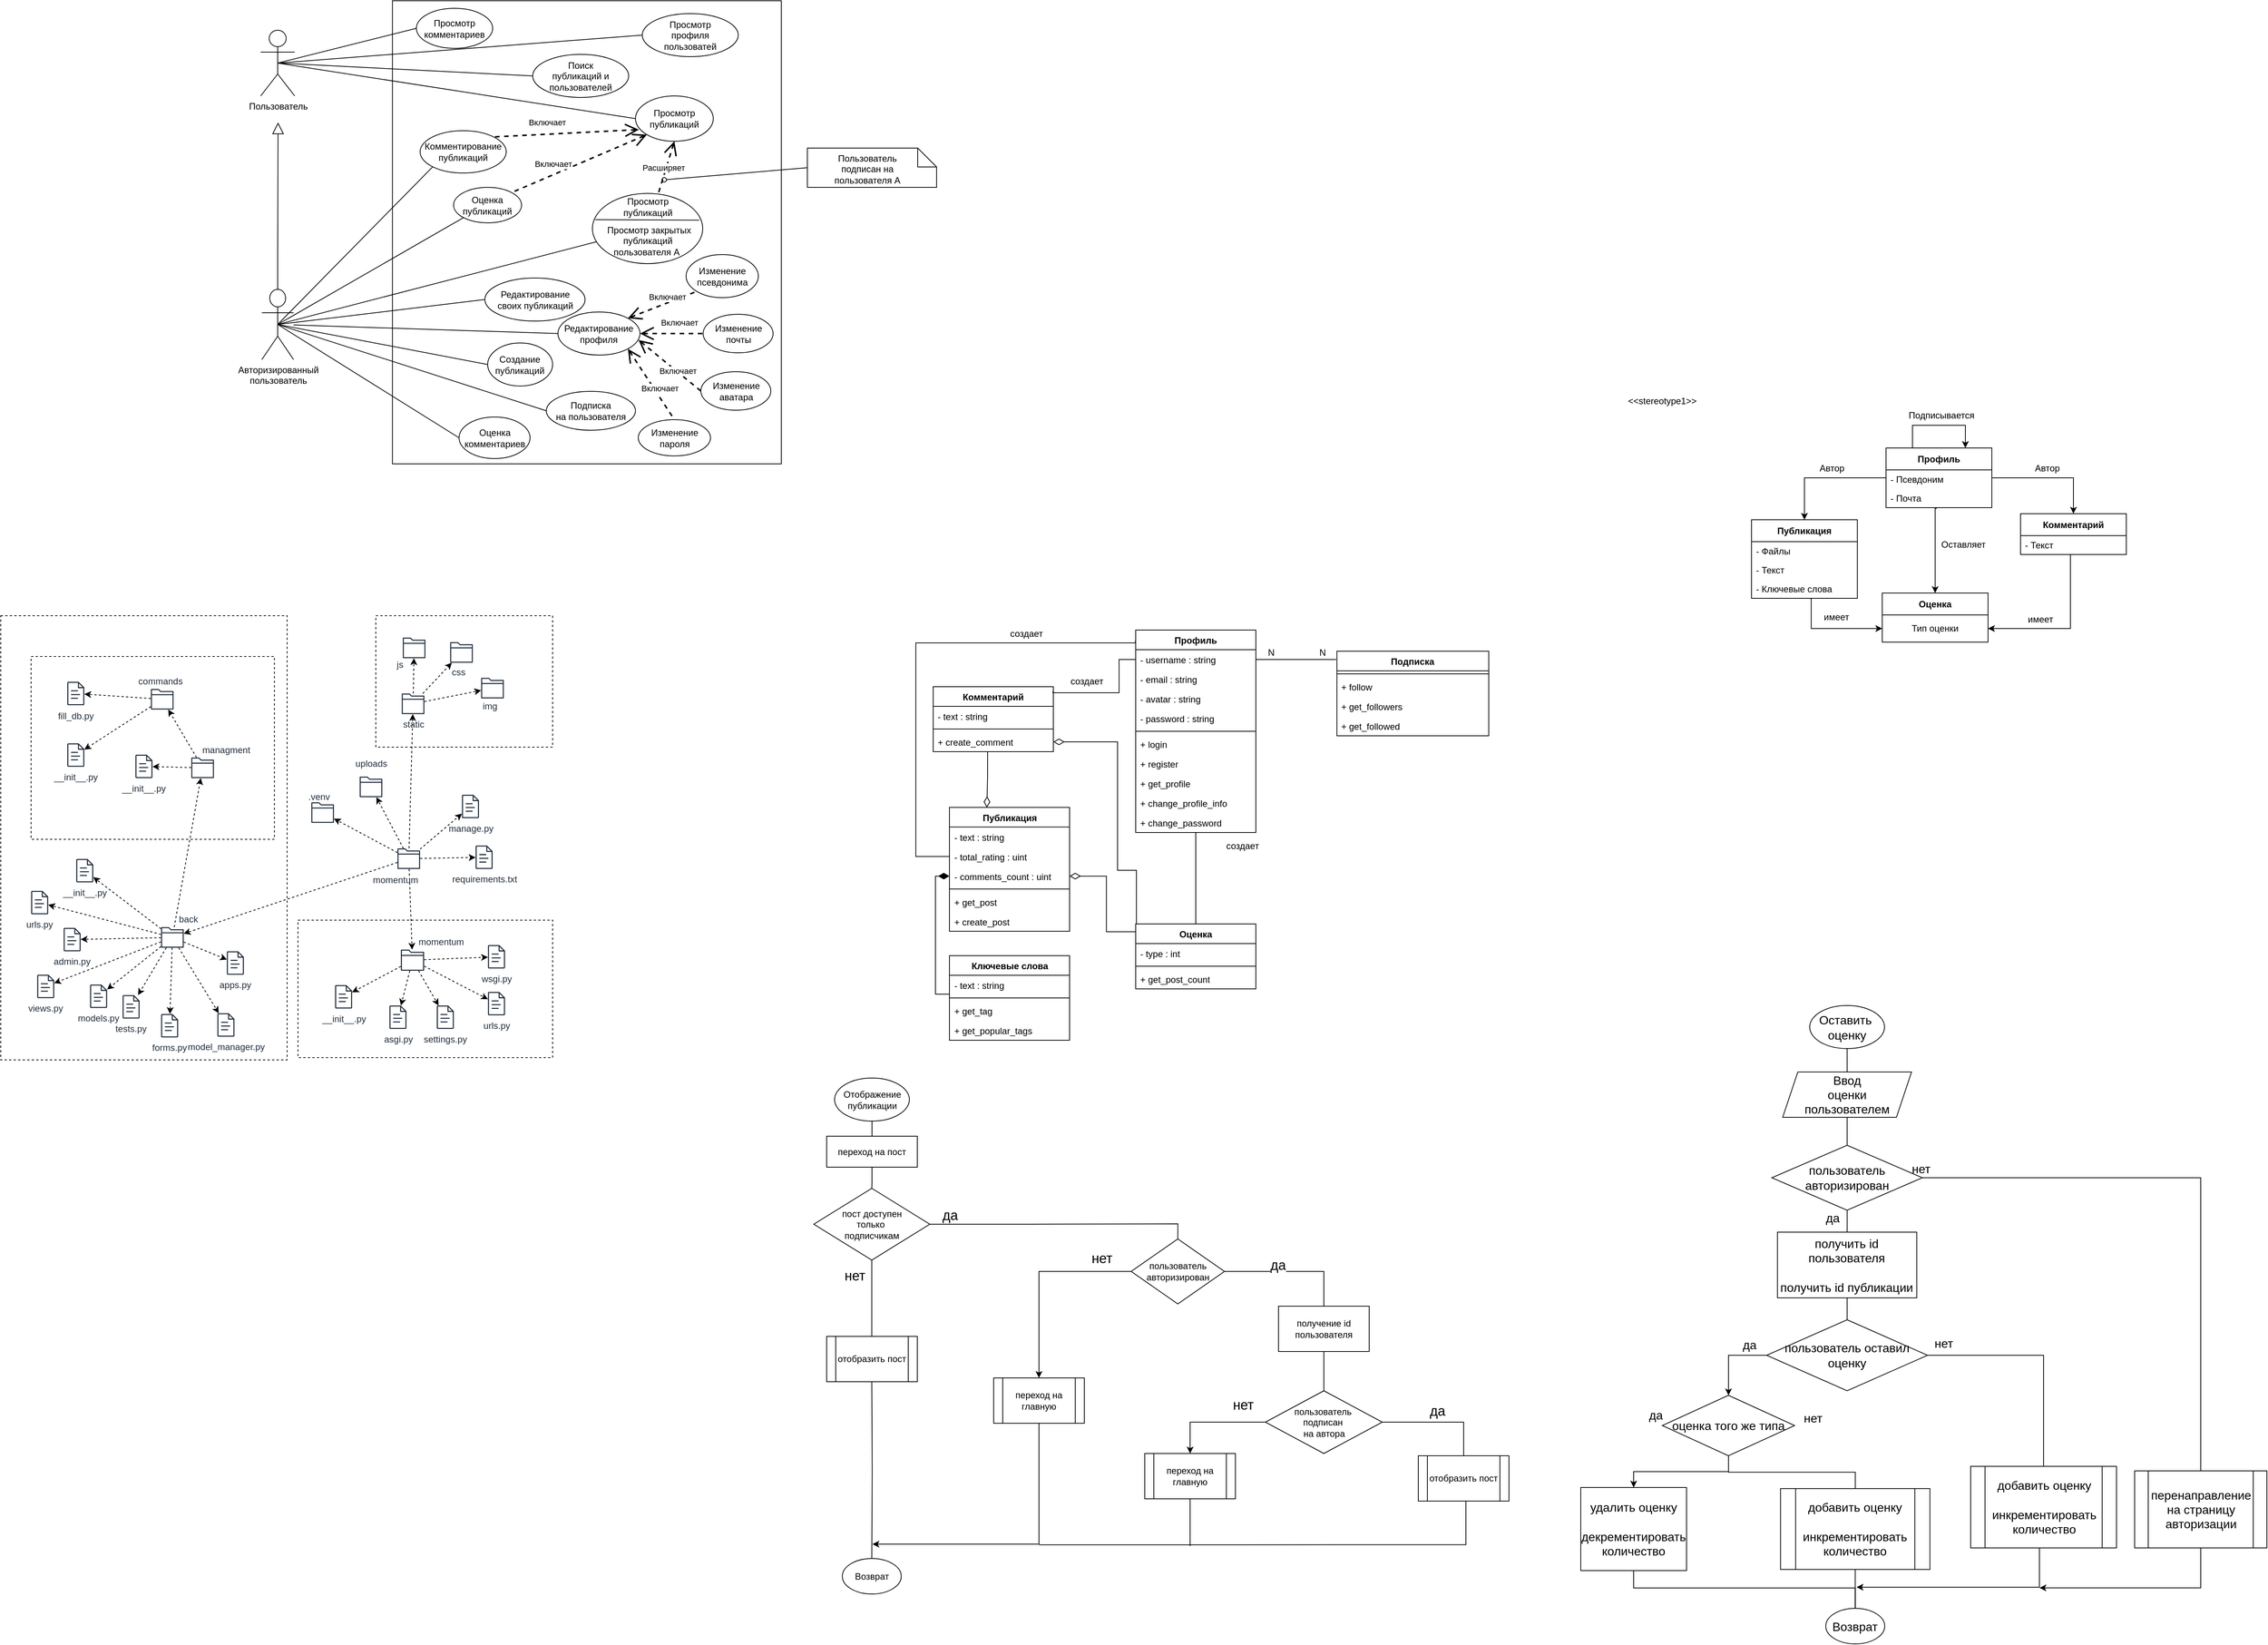 <mxfile version="25.0.3">
  <diagram id="OHagz_9Yiikdr4rXO1yo" name="Страница 1">
    <mxGraphModel dx="2087" dy="893" grid="0" gridSize="10" guides="1" tooltips="1" connect="1" arrows="1" fold="1" page="0" pageScale="1" pageWidth="827" pageHeight="1169" math="0" shadow="0">
      <root>
        <mxCell id="0" />
        <mxCell id="1" parent="0" />
        <mxCell id="hu6ZIpkS5o3xXQsHRJGv-42" value="" style="rounded=0;whiteSpace=wrap;html=1;fillColor=none;dashed=1;" parent="1" vertex="1">
          <mxGeometry x="-263.83" y="950" width="322" height="242" as="geometry" />
        </mxCell>
        <mxCell id="hu6ZIpkS5o3xXQsHRJGv-41" value="" style="rounded=0;whiteSpace=wrap;html=1;fillColor=none;dashed=1;" parent="1" vertex="1">
          <mxGeometry x="-304" y="896" width="379" height="588" as="geometry" />
        </mxCell>
        <mxCell id="B0YOqnxowSEeAvgDbwUn-8" style="rounded=0;orthogonalLoop=1;jettySize=auto;html=1;exitX=0.5;exitY=0.5;exitDx=0;exitDy=0;exitPerimeter=0;entryX=0;entryY=0.5;entryDx=0;entryDy=0;endArrow=none;endFill=0;strokeWidth=1;" parent="1" source="aujBNVwlEjMIlrqZJZry-2" target="B0YOqnxowSEeAvgDbwUn-6" edge="1">
          <mxGeometry relative="1" as="geometry" />
        </mxCell>
        <mxCell id="B0YOqnxowSEeAvgDbwUn-9" style="rounded=0;orthogonalLoop=1;jettySize=auto;html=1;exitX=0.5;exitY=0.5;exitDx=0;exitDy=0;exitPerimeter=0;entryX=0;entryY=0.5;entryDx=0;entryDy=0;endArrow=none;endFill=0;strokeWidth=1;" parent="1" source="aujBNVwlEjMIlrqZJZry-2" target="B0YOqnxowSEeAvgDbwUn-7" edge="1">
          <mxGeometry relative="1" as="geometry" />
        </mxCell>
        <mxCell id="swKSyLilngYRSPFbwZbI-2" style="rounded=0;orthogonalLoop=1;jettySize=auto;html=1;exitX=0.5;exitY=0.5;exitDx=0;exitDy=0;exitPerimeter=0;entryX=0;entryY=0.5;entryDx=0;entryDy=0;endArrow=none;endFill=0;strokeWidth=1;" parent="1" source="aujBNVwlEjMIlrqZJZry-2" target="swKSyLilngYRSPFbwZbI-1" edge="1">
          <mxGeometry relative="1" as="geometry" />
        </mxCell>
        <mxCell id="swKSyLilngYRSPFbwZbI-4" style="rounded=0;orthogonalLoop=1;jettySize=auto;html=1;exitX=0.5;exitY=0.5;exitDx=0;exitDy=0;exitPerimeter=0;entryX=0;entryY=0.5;entryDx=0;entryDy=0;endArrow=none;endFill=0;strokeWidth=1;" parent="1" source="aujBNVwlEjMIlrqZJZry-2" target="swKSyLilngYRSPFbwZbI-3" edge="1">
          <mxGeometry relative="1" as="geometry" />
        </mxCell>
        <mxCell id="aujBNVwlEjMIlrqZJZry-2" value="Пользователь" style="shape=umlActor;verticalLabelPosition=bottom;verticalAlign=top;html=1;outlineConnect=0;gradientColor=none;" parent="1" vertex="1">
          <mxGeometry x="40" y="121" width="45" height="87" as="geometry" />
        </mxCell>
        <mxCell id="B0YOqnxowSEeAvgDbwUn-10" style="edgeStyle=orthogonalEdgeStyle;rounded=0;orthogonalLoop=1;jettySize=auto;html=1;endArrow=block;endFill=0;exitX=0.5;exitY=0;exitDx=0;exitDy=0;exitPerimeter=0;strokeWidth=1;endSize=13;" parent="1" source="B0YOqnxowSEeAvgDbwUn-1" edge="1">
          <mxGeometry relative="1" as="geometry">
            <Array as="points">
              <mxPoint x="63" y="417" />
              <mxPoint x="63" y="417" />
            </Array>
            <mxPoint x="63" y="243" as="targetPoint" />
          </mxGeometry>
        </mxCell>
        <mxCell id="B0YOqnxowSEeAvgDbwUn-13" style="rounded=0;orthogonalLoop=1;jettySize=auto;html=1;exitX=0.5;exitY=0.5;exitDx=0;exitDy=0;exitPerimeter=0;entryX=0;entryY=1;entryDx=0;entryDy=0;endArrow=none;endFill=0;strokeWidth=1;" parent="1" source="B0YOqnxowSEeAvgDbwUn-1" target="B0YOqnxowSEeAvgDbwUn-11" edge="1">
          <mxGeometry relative="1" as="geometry" />
        </mxCell>
        <mxCell id="B0YOqnxowSEeAvgDbwUn-14" style="rounded=0;orthogonalLoop=1;jettySize=auto;html=1;exitX=0.5;exitY=0.5;exitDx=0;exitDy=0;exitPerimeter=0;entryX=0;entryY=0.5;entryDx=0;entryDy=0;endArrow=none;endFill=0;strokeWidth=1;" parent="1" source="B0YOqnxowSEeAvgDbwUn-1" target="B0YOqnxowSEeAvgDbwUn-12" edge="1">
          <mxGeometry relative="1" as="geometry" />
        </mxCell>
        <mxCell id="swKSyLilngYRSPFbwZbI-5" style="rounded=0;orthogonalLoop=1;jettySize=auto;html=1;exitX=0.5;exitY=0.5;exitDx=0;exitDy=0;exitPerimeter=0;entryX=0;entryY=0.5;entryDx=0;entryDy=0;endArrow=none;endFill=0;strokeWidth=1;" parent="1" source="B0YOqnxowSEeAvgDbwUn-1" target="B0YOqnxowSEeAvgDbwUn-15" edge="1">
          <mxGeometry relative="1" as="geometry" />
        </mxCell>
        <mxCell id="iMuik-L6Hwm3kccvL6Qh-6" style="rounded=0;orthogonalLoop=1;jettySize=auto;html=1;exitX=0.5;exitY=0.5;exitDx=0;exitDy=0;exitPerimeter=0;entryX=0;entryY=1;entryDx=0;entryDy=0;strokeWidth=1;endArrow=none;endFill=0;" parent="1" source="B0YOqnxowSEeAvgDbwUn-1" target="iMuik-L6Hwm3kccvL6Qh-2" edge="1">
          <mxGeometry relative="1" as="geometry" />
        </mxCell>
        <mxCell id="iMuik-L6Hwm3kccvL6Qh-7" style="rounded=0;orthogonalLoop=1;jettySize=auto;html=1;exitX=0.5;exitY=0.5;exitDx=0;exitDy=0;exitPerimeter=0;entryX=0;entryY=0.5;entryDx=0;entryDy=0;strokeWidth=1;endArrow=none;endFill=0;" parent="1" source="B0YOqnxowSEeAvgDbwUn-1" target="iMuik-L6Hwm3kccvL6Qh-4" edge="1">
          <mxGeometry relative="1" as="geometry" />
        </mxCell>
        <mxCell id="ph4zh4E9X899GS_SjYXu-19" style="rounded=0;orthogonalLoop=1;jettySize=auto;html=1;exitX=0.5;exitY=0.5;exitDx=0;exitDy=0;exitPerimeter=0;entryX=0;entryY=0.5;entryDx=0;entryDy=0;endArrow=none;endFill=0;" parent="1" source="B0YOqnxowSEeAvgDbwUn-1" target="ph4zh4E9X899GS_SjYXu-18" edge="1">
          <mxGeometry relative="1" as="geometry" />
        </mxCell>
        <mxCell id="ph4zh4E9X899GS_SjYXu-21" style="rounded=0;orthogonalLoop=1;jettySize=auto;html=1;entryX=0;entryY=0.5;entryDx=0;entryDy=0;endArrow=none;endFill=0;" parent="1" source="B0YOqnxowSEeAvgDbwUn-1" target="ph4zh4E9X899GS_SjYXu-20" edge="1">
          <mxGeometry relative="1" as="geometry" />
        </mxCell>
        <mxCell id="B0YOqnxowSEeAvgDbwUn-1" value="Авторизированный&lt;br&gt;пользователь" style="shape=umlActor;verticalLabelPosition=bottom;verticalAlign=top;html=1;outlineConnect=0;gradientColor=none;" parent="1" vertex="1">
          <mxGeometry x="41.5" y="464" width="42" height="93" as="geometry" />
        </mxCell>
        <mxCell id="B0YOqnxowSEeAvgDbwUn-3" value="" style="rounded=0;whiteSpace=wrap;html=1;fillColor=none;" parent="1" vertex="1">
          <mxGeometry x="214.35" y="82" width="514.65" height="613" as="geometry" />
        </mxCell>
        <mxCell id="swKSyLilngYRSPFbwZbI-9" style="rounded=0;orthogonalLoop=1;jettySize=auto;html=1;exitX=0.5;exitY=1;exitDx=0;exitDy=0;dashed=1;endArrow=none;endFill=0;endSize=14;strokeWidth=2;startArrow=open;startFill=0;startSize=14;" parent="1" source="B0YOqnxowSEeAvgDbwUn-6" target="swKSyLilngYRSPFbwZbI-7" edge="1">
          <mxGeometry relative="1" as="geometry" />
        </mxCell>
        <mxCell id="iMuik-L6Hwm3kccvL6Qh-1" value="Расширяет" style="edgeLabel;html=1;align=center;verticalAlign=middle;resizable=0;points=[];" parent="swKSyLilngYRSPFbwZbI-9" vertex="1" connectable="0">
          <mxGeometry x="-0.091" y="-3" relative="1" as="geometry">
            <mxPoint x="-2" y="4" as="offset" />
          </mxGeometry>
        </mxCell>
        <mxCell id="B0YOqnxowSEeAvgDbwUn-6" value="Просмотр&lt;br&gt;публикаций" style="ellipse;whiteSpace=wrap;html=1;" parent="1" vertex="1">
          <mxGeometry x="536" y="208" width="103" height="60" as="geometry" />
        </mxCell>
        <mxCell id="B0YOqnxowSEeAvgDbwUn-7" value="Просмотр&lt;br&gt;комментариев" style="ellipse;whiteSpace=wrap;html=1;" parent="1" vertex="1">
          <mxGeometry x="246" y="92" width="101" height="53" as="geometry" />
        </mxCell>
        <mxCell id="B0YOqnxowSEeAvgDbwUn-11" value="Комментирование&lt;br&gt;публикаций" style="ellipse;whiteSpace=wrap;html=1;" parent="1" vertex="1">
          <mxGeometry x="250.96" y="254" width="114" height="56" as="geometry" />
        </mxCell>
        <mxCell id="B0YOqnxowSEeAvgDbwUn-12" value="Создание&lt;br&gt;публикаций" style="ellipse;whiteSpace=wrap;html=1;" parent="1" vertex="1">
          <mxGeometry x="340.36" y="535" width="86" height="57" as="geometry" />
        </mxCell>
        <mxCell id="B0YOqnxowSEeAvgDbwUn-15" value="Подписка&lt;br&gt;на пользователя" style="ellipse;whiteSpace=wrap;html=1;" parent="1" vertex="1">
          <mxGeometry x="418.0" y="599" width="118" height="51.5" as="geometry" />
        </mxCell>
        <mxCell id="swKSyLilngYRSPFbwZbI-1" value="Поиск &lt;br&gt;публикаций и пользователей" style="ellipse;whiteSpace=wrap;html=1;" parent="1" vertex="1">
          <mxGeometry x="400" y="153" width="127" height="57" as="geometry" />
        </mxCell>
        <mxCell id="swKSyLilngYRSPFbwZbI-3" value="Просмотр &lt;br&gt;профиля&lt;br&gt;пользоватей" style="ellipse;whiteSpace=wrap;html=1;" parent="1" vertex="1">
          <mxGeometry x="545" y="99" width="127" height="57" as="geometry" />
        </mxCell>
        <mxCell id="swKSyLilngYRSPFbwZbI-8" style="rounded=0;orthogonalLoop=1;jettySize=auto;html=1;exitX=0.5;exitY=0.5;exitDx=0;exitDy=0;exitPerimeter=0;endArrow=none;endFill=0;strokeWidth=1;" parent="1" source="B0YOqnxowSEeAvgDbwUn-1" target="swKSyLilngYRSPFbwZbI-7" edge="1">
          <mxGeometry relative="1" as="geometry">
            <mxPoint x="62.5" y="625.5" as="sourcePoint" />
          </mxGeometry>
        </mxCell>
        <mxCell id="swKSyLilngYRSPFbwZbI-7" value="" style="ellipse;whiteSpace=wrap;html=1;" parent="1" vertex="1">
          <mxGeometry x="479" y="337" width="146" height="93" as="geometry" />
        </mxCell>
        <mxCell id="KGTOnmqjt0JSs_JX547H-75" style="rounded=0;orthogonalLoop=1;jettySize=auto;html=1;dashed=1;" parent="1" source="KGTOnmqjt0JSs_JX547H-9" target="KGTOnmqjt0JSs_JX547H-55" edge="1">
          <mxGeometry relative="1" as="geometry" />
        </mxCell>
        <mxCell id="KGTOnmqjt0JSs_JX547H-77" style="rounded=0;orthogonalLoop=1;jettySize=auto;html=1;dashed=1;" parent="1" source="KGTOnmqjt0JSs_JX547H-9" target="KGTOnmqjt0JSs_JX547H-54" edge="1">
          <mxGeometry relative="1" as="geometry" />
        </mxCell>
        <mxCell id="KGTOnmqjt0JSs_JX547H-78" style="rounded=0;orthogonalLoop=1;jettySize=auto;html=1;dashed=1;" parent="1" source="KGTOnmqjt0JSs_JX547H-9" target="KGTOnmqjt0JSs_JX547H-56" edge="1">
          <mxGeometry relative="1" as="geometry" />
        </mxCell>
        <mxCell id="KGTOnmqjt0JSs_JX547H-79" style="rounded=0;orthogonalLoop=1;jettySize=auto;html=1;dashed=1;" parent="1" source="KGTOnmqjt0JSs_JX547H-9" target="KGTOnmqjt0JSs_JX547H-57" edge="1">
          <mxGeometry relative="1" as="geometry" />
        </mxCell>
        <mxCell id="KGTOnmqjt0JSs_JX547H-80" style="rounded=0;orthogonalLoop=1;jettySize=auto;html=1;dashed=1;" parent="1" source="KGTOnmqjt0JSs_JX547H-9" target="KGTOnmqjt0JSs_JX547H-58" edge="1">
          <mxGeometry relative="1" as="geometry" />
        </mxCell>
        <mxCell id="KGTOnmqjt0JSs_JX547H-9" value="" style="sketch=0;outlineConnect=0;fontColor=#232F3E;gradientColor=none;fillColor=#232F3D;strokeColor=none;dashed=0;verticalLabelPosition=bottom;verticalAlign=top;align=center;html=1;fontSize=12;fontStyle=0;aspect=fixed;pointerEvents=1;shape=mxgraph.aws4.folder;" parent="1" vertex="1">
          <mxGeometry x="225.51" y="1338" width="30.76" height="28" as="geometry" />
        </mxCell>
        <mxCell id="KGTOnmqjt0JSs_JX547H-34" style="rounded=0;orthogonalLoop=1;jettySize=auto;html=1;dashed=1;" parent="1" source="KGTOnmqjt0JSs_JX547H-10" target="KGTOnmqjt0JSs_JX547H-24" edge="1">
          <mxGeometry relative="1" as="geometry" />
        </mxCell>
        <mxCell id="KGTOnmqjt0JSs_JX547H-35" style="rounded=0;orthogonalLoop=1;jettySize=auto;html=1;dashed=1;" parent="1" source="KGTOnmqjt0JSs_JX547H-10" target="KGTOnmqjt0JSs_JX547H-21" edge="1">
          <mxGeometry relative="1" as="geometry" />
        </mxCell>
        <mxCell id="KGTOnmqjt0JSs_JX547H-36" style="rounded=0;orthogonalLoop=1;jettySize=auto;html=1;dashed=1;" parent="1" source="KGTOnmqjt0JSs_JX547H-10" target="KGTOnmqjt0JSs_JX547H-16" edge="1">
          <mxGeometry relative="1" as="geometry" />
        </mxCell>
        <mxCell id="KGTOnmqjt0JSs_JX547H-37" style="rounded=0;orthogonalLoop=1;jettySize=auto;html=1;dashed=1;" parent="1" source="KGTOnmqjt0JSs_JX547H-10" target="KGTOnmqjt0JSs_JX547H-17" edge="1">
          <mxGeometry relative="1" as="geometry" />
        </mxCell>
        <mxCell id="KGTOnmqjt0JSs_JX547H-38" style="rounded=0;orthogonalLoop=1;jettySize=auto;html=1;dashed=1;" parent="1" source="KGTOnmqjt0JSs_JX547H-10" target="KGTOnmqjt0JSs_JX547H-19" edge="1">
          <mxGeometry relative="1" as="geometry" />
        </mxCell>
        <mxCell id="KGTOnmqjt0JSs_JX547H-39" style="rounded=0;orthogonalLoop=1;jettySize=auto;html=1;dashed=1;" parent="1" source="KGTOnmqjt0JSs_JX547H-10" target="KGTOnmqjt0JSs_JX547H-26" edge="1">
          <mxGeometry relative="1" as="geometry">
            <mxPoint x="-169.232" y="1253.129" as="targetPoint" />
          </mxGeometry>
        </mxCell>
        <mxCell id="KGTOnmqjt0JSs_JX547H-40" style="rounded=0;orthogonalLoop=1;jettySize=auto;html=1;dashed=1;" parent="1" source="KGTOnmqjt0JSs_JX547H-10" target="KGTOnmqjt0JSs_JX547H-18" edge="1">
          <mxGeometry relative="1" as="geometry" />
        </mxCell>
        <mxCell id="KGTOnmqjt0JSs_JX547H-41" style="rounded=0;orthogonalLoop=1;jettySize=auto;html=1;dashed=1;" parent="1" source="KGTOnmqjt0JSs_JX547H-10" target="KGTOnmqjt0JSs_JX547H-14" edge="1">
          <mxGeometry relative="1" as="geometry" />
        </mxCell>
        <mxCell id="KGTOnmqjt0JSs_JX547H-42" style="rounded=0;orthogonalLoop=1;jettySize=auto;html=1;dashed=1;" parent="1" source="KGTOnmqjt0JSs_JX547H-10" target="KGTOnmqjt0JSs_JX547H-22" edge="1">
          <mxGeometry relative="1" as="geometry" />
        </mxCell>
        <mxCell id="KGTOnmqjt0JSs_JX547H-43" style="rounded=0;orthogonalLoop=1;jettySize=auto;html=1;dashed=1;" parent="1" source="KGTOnmqjt0JSs_JX547H-10" target="KGTOnmqjt0JSs_JX547H-20" edge="1">
          <mxGeometry relative="1" as="geometry" />
        </mxCell>
        <mxCell id="KGTOnmqjt0JSs_JX547H-10" value="" style="sketch=0;outlineConnect=0;fontColor=#232F3E;gradientColor=none;fillColor=#232F3D;strokeColor=none;dashed=0;verticalLabelPosition=bottom;verticalAlign=top;align=center;html=1;fontSize=12;fontStyle=0;aspect=fixed;pointerEvents=1;shape=mxgraph.aws4.folder;" parent="1" vertex="1">
          <mxGeometry x="-91.83" y="1308.24" width="29.96" height="27.27" as="geometry" />
        </mxCell>
        <mxCell id="KGTOnmqjt0JSs_JX547H-44" style="rounded=0;orthogonalLoop=1;jettySize=auto;html=1;dashed=1;" parent="1" source="KGTOnmqjt0JSs_JX547H-11" target="KGTOnmqjt0JSs_JX547H-10" edge="1">
          <mxGeometry relative="1" as="geometry" />
        </mxCell>
        <mxCell id="KGTOnmqjt0JSs_JX547H-52" style="rounded=0;orthogonalLoop=1;jettySize=auto;html=1;dashed=1;" parent="1" source="KGTOnmqjt0JSs_JX547H-11" target="KGTOnmqjt0JSs_JX547H-13" edge="1">
          <mxGeometry relative="1" as="geometry" />
        </mxCell>
        <mxCell id="KGTOnmqjt0JSs_JX547H-73" style="rounded=0;orthogonalLoop=1;jettySize=auto;html=1;dashed=1;" parent="1" source="KGTOnmqjt0JSs_JX547H-11" target="KGTOnmqjt0JSs_JX547H-12" edge="1">
          <mxGeometry relative="1" as="geometry" />
        </mxCell>
        <mxCell id="KGTOnmqjt0JSs_JX547H-74" style="rounded=0;orthogonalLoop=1;jettySize=auto;html=1;dashed=1;" parent="1" source="KGTOnmqjt0JSs_JX547H-11" target="KGTOnmqjt0JSs_JX547H-9" edge="1">
          <mxGeometry relative="1" as="geometry" />
        </mxCell>
        <mxCell id="KGTOnmqjt0JSs_JX547H-93" style="rounded=0;orthogonalLoop=1;jettySize=auto;html=1;dashed=1;" parent="1" source="KGTOnmqjt0JSs_JX547H-11" target="KGTOnmqjt0JSs_JX547H-92" edge="1">
          <mxGeometry relative="1" as="geometry" />
        </mxCell>
        <mxCell id="KGTOnmqjt0JSs_JX547H-103" style="rounded=0;orthogonalLoop=1;jettySize=auto;html=1;dashed=1;" parent="1" source="KGTOnmqjt0JSs_JX547H-11" target="KGTOnmqjt0JSs_JX547H-85" edge="1">
          <mxGeometry relative="1" as="geometry" />
        </mxCell>
        <mxCell id="KGTOnmqjt0JSs_JX547H-104" style="rounded=0;orthogonalLoop=1;jettySize=auto;html=1;dashed=1;" parent="1" source="KGTOnmqjt0JSs_JX547H-11" target="KGTOnmqjt0JSs_JX547H-91" edge="1">
          <mxGeometry relative="1" as="geometry" />
        </mxCell>
        <mxCell id="KGTOnmqjt0JSs_JX547H-11" value="" style="sketch=0;outlineConnect=0;fontColor=#232F3E;gradientColor=none;fillColor=#232F3D;strokeColor=none;dashed=0;verticalLabelPosition=bottom;verticalAlign=top;align=center;html=1;fontSize=12;fontStyle=0;aspect=fixed;pointerEvents=1;shape=mxgraph.aws4.folder;" parent="1" vertex="1">
          <mxGeometry x="221" y="1204" width="29.96" height="27.27" as="geometry" />
        </mxCell>
        <mxCell id="KGTOnmqjt0JSs_JX547H-67" style="rounded=0;orthogonalLoop=1;jettySize=auto;html=1;dashed=1;" parent="1" source="KGTOnmqjt0JSs_JX547H-12" target="KGTOnmqjt0JSs_JX547H-63" edge="1">
          <mxGeometry relative="1" as="geometry" />
        </mxCell>
        <mxCell id="KGTOnmqjt0JSs_JX547H-68" style="rounded=0;orthogonalLoop=1;jettySize=auto;html=1;dashed=1;" parent="1" source="KGTOnmqjt0JSs_JX547H-12" target="KGTOnmqjt0JSs_JX547H-64" edge="1">
          <mxGeometry relative="1" as="geometry" />
        </mxCell>
        <mxCell id="KGTOnmqjt0JSs_JX547H-69" style="rounded=0;orthogonalLoop=1;jettySize=auto;html=1;dashed=1;" parent="1" source="KGTOnmqjt0JSs_JX547H-12" target="KGTOnmqjt0JSs_JX547H-65" edge="1">
          <mxGeometry relative="1" as="geometry" />
        </mxCell>
        <mxCell id="KGTOnmqjt0JSs_JX547H-12" value="static" style="sketch=0;outlineConnect=0;fontColor=#232F3E;gradientColor=none;fillColor=#232F3D;strokeColor=none;dashed=0;verticalLabelPosition=bottom;verticalAlign=top;align=center;html=1;fontSize=12;fontStyle=0;aspect=fixed;pointerEvents=1;shape=mxgraph.aws4.folder;" parent="1" vertex="1">
          <mxGeometry x="226.72" y="999" width="29.96" height="27.27" as="geometry" />
        </mxCell>
        <mxCell id="KGTOnmqjt0JSs_JX547H-13" value="" style="sketch=0;outlineConnect=0;fontColor=#232F3E;gradientColor=none;fillColor=#232F3D;strokeColor=none;dashed=0;verticalLabelPosition=bottom;verticalAlign=top;align=center;html=1;fontSize=12;fontStyle=0;aspect=fixed;pointerEvents=1;shape=mxgraph.aws4.folder;" parent="1" vertex="1">
          <mxGeometry x="107.0" y="1143" width="29.96" height="27.27" as="geometry" />
        </mxCell>
        <mxCell id="KGTOnmqjt0JSs_JX547H-14" value="model_manager.py" style="sketch=0;outlineConnect=0;fontColor=#232F3E;gradientColor=none;fillColor=#232F3D;strokeColor=none;dashed=0;verticalLabelPosition=bottom;verticalAlign=top;align=center;html=1;fontSize=12;fontStyle=0;aspect=fixed;pointerEvents=1;shape=mxgraph.aws4.document;" parent="1" vertex="1">
          <mxGeometry x="-17.33" y="1422.24" width="22.65" height="31" as="geometry" />
        </mxCell>
        <mxCell id="KGTOnmqjt0JSs_JX547H-16" value="models.py" style="sketch=0;outlineConnect=0;fontColor=#232F3E;gradientColor=none;fillColor=#232F3D;strokeColor=none;dashed=0;verticalLabelPosition=bottom;verticalAlign=top;align=center;html=1;fontSize=12;fontStyle=0;aspect=fixed;pointerEvents=1;shape=mxgraph.aws4.document;" parent="1" vertex="1">
          <mxGeometry x="-185.83" y="1384.24" width="22.65" height="31" as="geometry" />
        </mxCell>
        <mxCell id="KGTOnmqjt0JSs_JX547H-17" value="forms.py" style="sketch=0;outlineConnect=0;fontColor=#232F3E;gradientColor=none;fillColor=#232F3D;strokeColor=none;dashed=0;verticalLabelPosition=bottom;verticalAlign=top;align=center;html=1;fontSize=12;fontStyle=0;aspect=fixed;pointerEvents=1;shape=mxgraph.aws4.document;" parent="1" vertex="1">
          <mxGeometry x="-91.83" y="1423.24" width="22.65" height="31" as="geometry" />
        </mxCell>
        <mxCell id="KGTOnmqjt0JSs_JX547H-18" value="apps.py" style="sketch=0;outlineConnect=0;fontColor=#232F3E;gradientColor=none;fillColor=#232F3D;strokeColor=none;dashed=0;verticalLabelPosition=bottom;verticalAlign=top;align=center;html=1;fontSize=12;fontStyle=0;aspect=fixed;pointerEvents=1;shape=mxgraph.aws4.document;" parent="1" vertex="1">
          <mxGeometry x="-4.83" y="1340.24" width="22.65" height="31" as="geometry" />
        </mxCell>
        <mxCell id="KGTOnmqjt0JSs_JX547H-19" value="admin.py" style="sketch=0;outlineConnect=0;fontColor=#232F3E;gradientColor=none;fillColor=#232F3D;strokeColor=none;dashed=0;verticalLabelPosition=bottom;verticalAlign=top;align=center;html=1;fontSize=12;fontStyle=0;aspect=fixed;pointerEvents=1;shape=mxgraph.aws4.document;" parent="1" vertex="1">
          <mxGeometry x="-220.83" y="1309.24" width="22.65" height="31" as="geometry" />
        </mxCell>
        <mxCell id="KGTOnmqjt0JSs_JX547H-20" value="views.py" style="sketch=0;outlineConnect=0;fontColor=#232F3E;gradientColor=none;fillColor=#232F3D;strokeColor=none;dashed=0;verticalLabelPosition=bottom;verticalAlign=top;align=center;html=1;fontSize=12;fontStyle=0;aspect=fixed;pointerEvents=1;shape=mxgraph.aws4.document;" parent="1" vertex="1">
          <mxGeometry x="-255.83" y="1371.24" width="22.65" height="31" as="geometry" />
        </mxCell>
        <mxCell id="KGTOnmqjt0JSs_JX547H-21" value="urls.py" style="sketch=0;outlineConnect=0;fontColor=#232F3E;gradientColor=none;fillColor=#232F3D;strokeColor=none;dashed=0;verticalLabelPosition=bottom;verticalAlign=top;align=center;html=1;fontSize=12;fontStyle=0;aspect=fixed;pointerEvents=1;shape=mxgraph.aws4.document;" parent="1" vertex="1">
          <mxGeometry x="-263.83" y="1260.24" width="22.65" height="31" as="geometry" />
        </mxCell>
        <mxCell id="KGTOnmqjt0JSs_JX547H-22" value="tests.py" style="sketch=0;outlineConnect=0;fontColor=#232F3E;gradientColor=none;fillColor=#232F3D;strokeColor=none;dashed=0;verticalLabelPosition=bottom;verticalAlign=top;align=center;html=1;fontSize=12;fontStyle=0;aspect=fixed;pointerEvents=1;shape=mxgraph.aws4.document;" parent="1" vertex="1">
          <mxGeometry x="-142.83" y="1398.24" width="22.65" height="31" as="geometry" />
        </mxCell>
        <mxCell id="KGTOnmqjt0JSs_JX547H-30" style="rounded=0;orthogonalLoop=1;jettySize=auto;html=1;dashed=1;" parent="1" source="KGTOnmqjt0JSs_JX547H-23" target="KGTOnmqjt0JSs_JX547H-27" edge="1">
          <mxGeometry relative="1" as="geometry" />
        </mxCell>
        <mxCell id="KGTOnmqjt0JSs_JX547H-31" style="rounded=0;orthogonalLoop=1;jettySize=auto;html=1;dashed=1;" parent="1" source="KGTOnmqjt0JSs_JX547H-23" target="KGTOnmqjt0JSs_JX547H-28" edge="1">
          <mxGeometry relative="1" as="geometry" />
        </mxCell>
        <mxCell id="KGTOnmqjt0JSs_JX547H-23" value="" style="sketch=0;outlineConnect=0;fontColor=#232F3E;gradientColor=none;fillColor=#232F3D;strokeColor=none;dashed=0;verticalLabelPosition=bottom;verticalAlign=top;align=center;html=1;fontSize=12;fontStyle=0;aspect=fixed;pointerEvents=1;shape=mxgraph.aws4.folder;" parent="1" vertex="1">
          <mxGeometry x="-105.31" y="993.0" width="29.96" height="27.27" as="geometry" />
        </mxCell>
        <mxCell id="KGTOnmqjt0JSs_JX547H-32" style="rounded=0;orthogonalLoop=1;jettySize=auto;html=1;dashed=1;" parent="1" source="KGTOnmqjt0JSs_JX547H-24" target="KGTOnmqjt0JSs_JX547H-29" edge="1">
          <mxGeometry relative="1" as="geometry" />
        </mxCell>
        <mxCell id="KGTOnmqjt0JSs_JX547H-33" style="rounded=0;orthogonalLoop=1;jettySize=auto;html=1;dashed=1;" parent="1" source="KGTOnmqjt0JSs_JX547H-24" target="KGTOnmqjt0JSs_JX547H-23" edge="1">
          <mxGeometry relative="1" as="geometry" />
        </mxCell>
        <mxCell id="KGTOnmqjt0JSs_JX547H-24" value="" style="sketch=0;outlineConnect=0;fontColor=#232F3E;gradientColor=none;fillColor=#232F3D;strokeColor=none;dashed=0;verticalLabelPosition=bottom;verticalAlign=top;align=center;html=1;fontSize=12;fontStyle=0;aspect=fixed;pointerEvents=1;shape=mxgraph.aws4.folder;" parent="1" vertex="1">
          <mxGeometry x="-51.83" y="1083.73" width="29.96" height="27.27" as="geometry" />
        </mxCell>
        <mxCell id="KGTOnmqjt0JSs_JX547H-26" value="__init__.py" style="sketch=0;outlineConnect=0;fontColor=#232F3E;gradientColor=none;fillColor=#232F3D;strokeColor=none;dashed=0;verticalLabelPosition=bottom;verticalAlign=top;align=center;html=1;fontSize=12;fontStyle=0;aspect=fixed;pointerEvents=1;shape=mxgraph.aws4.document;" parent="1" vertex="1">
          <mxGeometry x="-204.18" y="1218" width="22.65" height="31" as="geometry" />
        </mxCell>
        <mxCell id="KGTOnmqjt0JSs_JX547H-27" value="fill_db.py" style="sketch=0;outlineConnect=0;fontColor=#232F3E;gradientColor=none;fillColor=#232F3D;strokeColor=none;dashed=0;verticalLabelPosition=bottom;verticalAlign=top;align=center;html=1;fontSize=12;fontStyle=0;aspect=fixed;pointerEvents=1;shape=mxgraph.aws4.document;" parent="1" vertex="1">
          <mxGeometry x="-216.0" y="983.5" width="22.65" height="31" as="geometry" />
        </mxCell>
        <mxCell id="KGTOnmqjt0JSs_JX547H-28" value="__init__.py" style="sketch=0;outlineConnect=0;fontColor=#232F3E;gradientColor=none;fillColor=#232F3D;strokeColor=none;dashed=0;verticalLabelPosition=bottom;verticalAlign=top;align=center;html=1;fontSize=12;fontStyle=0;aspect=fixed;pointerEvents=1;shape=mxgraph.aws4.document;" parent="1" vertex="1">
          <mxGeometry x="-216.0" y="1065" width="22.65" height="31" as="geometry" />
        </mxCell>
        <mxCell id="KGTOnmqjt0JSs_JX547H-29" value="__init__.py" style="sketch=0;outlineConnect=0;fontColor=#232F3E;gradientColor=none;fillColor=#232F3D;strokeColor=none;dashed=0;verticalLabelPosition=bottom;verticalAlign=top;align=center;html=1;fontSize=12;fontStyle=0;aspect=fixed;pointerEvents=1;shape=mxgraph.aws4.document;" parent="1" vertex="1">
          <mxGeometry x="-125.83" y="1080" width="22.65" height="31" as="geometry" />
        </mxCell>
        <mxCell id="KGTOnmqjt0JSs_JX547H-46" value="&lt;span style=&quot;color: rgb(35, 47, 62);&quot;&gt;commands&lt;/span&gt;" style="text;html=1;align=center;verticalAlign=middle;resizable=0;points=[];autosize=1;strokeColor=none;fillColor=none;" parent="1" vertex="1">
          <mxGeometry x="-132.0" y="970.0" width="77" height="26" as="geometry" />
        </mxCell>
        <mxCell id="KGTOnmqjt0JSs_JX547H-49" value="&lt;span style=&quot;color: rgb(35, 47, 62);&quot;&gt;managment&lt;/span&gt;" style="text;html=1;align=center;verticalAlign=middle;resizable=0;points=[];autosize=1;strokeColor=none;fillColor=none;" parent="1" vertex="1">
          <mxGeometry x="-46.51" y="1061.0" width="81" height="26" as="geometry" />
        </mxCell>
        <mxCell id="KGTOnmqjt0JSs_JX547H-50" value="&lt;span style=&quot;color: rgb(35, 47, 62);&quot;&gt;back&lt;/span&gt;" style="text;html=1;align=center;verticalAlign=middle;resizable=0;points=[];autosize=1;strokeColor=none;fillColor=none;" parent="1" vertex="1">
          <mxGeometry x="-78.0" y="1285.24" width="43" height="26" as="geometry" />
        </mxCell>
        <mxCell id="KGTOnmqjt0JSs_JX547H-51" value="&lt;span style=&quot;color: rgb(35, 47, 62);&quot;&gt;momentum&lt;/span&gt;" style="text;html=1;align=center;verticalAlign=middle;resizable=0;points=[];autosize=1;strokeColor=none;fillColor=none;" parent="1" vertex="1">
          <mxGeometry x="179.06" y="1233" width="78" height="26" as="geometry" />
        </mxCell>
        <mxCell id="KGTOnmqjt0JSs_JX547H-53" value="&lt;span style=&quot;color: rgb(35, 47, 62); font-family: Helvetica; font-size: 12px; font-style: normal; font-variant-ligatures: normal; font-variant-caps: normal; font-weight: 400; letter-spacing: normal; orphans: 2; text-align: center; text-indent: 0px; text-transform: none; widows: 2; word-spacing: 0px; -webkit-text-stroke-width: 0px; white-space: nowrap; background-color: rgb(255, 255, 255); text-decoration-thickness: initial; text-decoration-style: initial; text-decoration-color: initial; display: inline !important; float: none;&quot;&gt;.venv&lt;/span&gt;" style="text;whiteSpace=wrap;html=1;" parent="1" vertex="1">
          <mxGeometry x="100.997" y="1122" width="57" height="36" as="geometry" />
        </mxCell>
        <mxCell id="KGTOnmqjt0JSs_JX547H-54" value="__init__.py" style="sketch=0;outlineConnect=0;fontColor=#232F3E;gradientColor=none;fillColor=#232F3D;strokeColor=none;dashed=0;verticalLabelPosition=bottom;verticalAlign=top;align=center;html=1;fontSize=12;fontStyle=0;aspect=fixed;pointerEvents=1;shape=mxgraph.aws4.document;" parent="1" vertex="1">
          <mxGeometry x="138.42" y="1385" width="22.65" height="31" as="geometry" />
        </mxCell>
        <mxCell id="KGTOnmqjt0JSs_JX547H-55" value="wsgi.py" style="sketch=0;outlineConnect=0;fontColor=#232F3E;gradientColor=none;fillColor=#232F3D;strokeColor=none;dashed=0;verticalLabelPosition=bottom;verticalAlign=top;align=center;html=1;fontSize=12;fontStyle=0;aspect=fixed;pointerEvents=1;shape=mxgraph.aws4.document;" parent="1" vertex="1">
          <mxGeometry x="340.71" y="1332" width="22.65" height="31" as="geometry" />
        </mxCell>
        <mxCell id="KGTOnmqjt0JSs_JX547H-56" value="asgi.py" style="sketch=0;outlineConnect=0;fontColor=#232F3E;gradientColor=none;fillColor=#232F3D;strokeColor=none;dashed=0;verticalLabelPosition=bottom;verticalAlign=top;align=center;html=1;fontSize=12;fontStyle=0;aspect=fixed;pointerEvents=1;shape=mxgraph.aws4.document;" parent="1" vertex="1">
          <mxGeometry x="210.32" y="1412" width="22.65" height="31" as="geometry" />
        </mxCell>
        <mxCell id="KGTOnmqjt0JSs_JX547H-57" value="settings.py" style="sketch=0;outlineConnect=0;fontColor=#232F3E;gradientColor=none;fillColor=#232F3D;strokeColor=none;dashed=0;verticalLabelPosition=bottom;verticalAlign=top;align=center;html=1;fontSize=12;fontStyle=0;aspect=fixed;pointerEvents=1;shape=mxgraph.aws4.document;" parent="1" vertex="1">
          <mxGeometry x="273.01" y="1412" width="22.65" height="31" as="geometry" />
        </mxCell>
        <mxCell id="KGTOnmqjt0JSs_JX547H-58" value="urls.py" style="sketch=0;outlineConnect=0;fontColor=#232F3E;gradientColor=none;fillColor=#232F3D;strokeColor=none;dashed=0;verticalLabelPosition=bottom;verticalAlign=top;align=center;html=1;fontSize=12;fontStyle=0;aspect=fixed;pointerEvents=1;shape=mxgraph.aws4.document;" parent="1" vertex="1">
          <mxGeometry x="340.71" y="1394" width="22.65" height="31" as="geometry" />
        </mxCell>
        <mxCell id="KGTOnmqjt0JSs_JX547H-63" value="" style="sketch=0;outlineConnect=0;fontColor=#232F3E;gradientColor=none;fillColor=#232F3D;strokeColor=none;dashed=0;verticalLabelPosition=bottom;verticalAlign=top;align=center;html=1;fontSize=12;fontStyle=0;aspect=fixed;pointerEvents=1;shape=mxgraph.aws4.folder;" parent="1" vertex="1">
          <mxGeometry x="228.09" y="925" width="29.96" height="27.27" as="geometry" />
        </mxCell>
        <mxCell id="KGTOnmqjt0JSs_JX547H-64" value="" style="sketch=0;outlineConnect=0;fontColor=#232F3E;gradientColor=none;fillColor=#232F3D;strokeColor=none;dashed=0;verticalLabelPosition=bottom;verticalAlign=top;align=center;html=1;fontSize=12;fontStyle=0;aspect=fixed;pointerEvents=1;shape=mxgraph.aws4.folder;" parent="1" vertex="1">
          <mxGeometry x="290.76" y="931" width="29.96" height="27.27" as="geometry" />
        </mxCell>
        <mxCell id="KGTOnmqjt0JSs_JX547H-65" value="" style="sketch=0;outlineConnect=0;fontColor=#232F3E;gradientColor=none;fillColor=#232F3D;strokeColor=none;dashed=0;verticalLabelPosition=bottom;verticalAlign=top;align=center;html=1;fontSize=12;fontStyle=0;aspect=fixed;pointerEvents=1;shape=mxgraph.aws4.folder;" parent="1" vertex="1">
          <mxGeometry x="331.76" y="978.27" width="29.96" height="27.27" as="geometry" />
        </mxCell>
        <mxCell id="KGTOnmqjt0JSs_JX547H-76" value="&lt;span style=&quot;color: rgb(35, 47, 62); font-family: Helvetica; font-size: 12px; font-style: normal; font-variant-ligatures: normal; font-variant-caps: normal; font-weight: 400; letter-spacing: normal; orphans: 2; text-align: center; text-indent: 0px; text-transform: none; widows: 2; word-spacing: 0px; -webkit-text-stroke-width: 0px; white-space: nowrap; background-color: rgb(255, 255, 255); text-decoration-thickness: initial; text-decoration-style: initial; text-decoration-color: initial; display: inline !important; float: none;&quot;&gt;momentum&lt;/span&gt;" style="text;whiteSpace=wrap;html=1;" parent="1" vertex="1">
          <mxGeometry x="247.36" y="1314" width="76.04" height="35" as="geometry" />
        </mxCell>
        <mxCell id="KGTOnmqjt0JSs_JX547H-85" value="requirements.txt" style="sketch=0;outlineConnect=0;fontColor=#232F3E;gradientColor=none;fillColor=#232F3D;strokeColor=none;dashed=0;verticalLabelPosition=bottom;verticalAlign=top;align=center;html=1;fontSize=12;fontStyle=0;aspect=fixed;pointerEvents=1;shape=mxgraph.aws4.document;" parent="1" vertex="1">
          <mxGeometry x="324.35" y="1200.27" width="22.65" height="31" as="geometry" />
        </mxCell>
        <mxCell id="KGTOnmqjt0JSs_JX547H-91" value="manage.py" style="sketch=0;outlineConnect=0;fontColor=#232F3E;gradientColor=none;fillColor=#232F3D;strokeColor=none;dashed=0;verticalLabelPosition=bottom;verticalAlign=top;align=center;html=1;fontSize=12;fontStyle=0;aspect=fixed;pointerEvents=1;shape=mxgraph.aws4.document;" parent="1" vertex="1">
          <mxGeometry x="306.31" y="1133" width="22.65" height="31" as="geometry" />
        </mxCell>
        <mxCell id="KGTOnmqjt0JSs_JX547H-92" value="" style="sketch=0;outlineConnect=0;fontColor=#232F3E;gradientColor=none;fillColor=#232F3D;strokeColor=none;dashed=0;verticalLabelPosition=bottom;verticalAlign=top;align=center;html=1;fontSize=12;fontStyle=0;aspect=fixed;pointerEvents=1;shape=mxgraph.aws4.folder;" parent="1" vertex="1">
          <mxGeometry x="171" y="1109.0" width="29.96" height="27.27" as="geometry" />
        </mxCell>
        <mxCell id="KGTOnmqjt0JSs_JX547H-94" value="&lt;span style=&quot;color: rgb(35, 47, 62);&quot;&gt;uploads&lt;/span&gt;" style="text;html=1;align=center;verticalAlign=middle;resizable=0;points=[];autosize=1;strokeColor=none;fillColor=none;" parent="1" vertex="1">
          <mxGeometry x="155.98" y="1079" width="60" height="26" as="geometry" />
        </mxCell>
        <mxCell id="KGTOnmqjt0JSs_JX547H-97" value="&lt;span style=&quot;color: rgb(35, 47, 62);&quot;&gt;js&lt;/span&gt;" style="text;html=1;align=center;verticalAlign=middle;resizable=0;points=[];autosize=1;strokeColor=none;fillColor=none;" parent="1" vertex="1">
          <mxGeometry x="210.72" y="948" width="27" height="26" as="geometry" />
        </mxCell>
        <mxCell id="KGTOnmqjt0JSs_JX547H-98" value="&lt;span style=&quot;color: rgb(35, 47, 62);&quot;&gt;img&lt;/span&gt;" style="text;html=1;align=center;verticalAlign=middle;resizable=0;points=[];autosize=1;strokeColor=none;fillColor=none;" parent="1" vertex="1">
          <mxGeometry x="324.72" y="1003" width="37" height="26" as="geometry" />
        </mxCell>
        <mxCell id="KGTOnmqjt0JSs_JX547H-99" value="&lt;span style=&quot;color: rgb(35, 47, 62); font-family: Helvetica; font-size: 12px; font-style: normal; font-variant-ligatures: normal; font-variant-caps: normal; font-weight: 400; letter-spacing: normal; orphans: 2; text-align: center; text-indent: 0px; text-transform: none; widows: 2; word-spacing: 0px; -webkit-text-stroke-width: 0px; white-space: nowrap; background-color: rgb(255, 255, 255); text-decoration-thickness: initial; text-decoration-style: initial; text-decoration-color: initial; display: inline !important; float: none;&quot;&gt;css&lt;/span&gt;" style="text;whiteSpace=wrap;html=1;" parent="1" vertex="1">
          <mxGeometry x="290.733" y="957.001" width="46" height="36" as="geometry" />
        </mxCell>
        <mxCell id="KGTOnmqjt0JSs_JX547H-156" style="edgeStyle=orthogonalEdgeStyle;rounded=0;orthogonalLoop=1;jettySize=auto;html=1;entryX=0.5;entryY=0;entryDx=0;entryDy=0;endArrow=none;endFill=0;" parent="1" source="KGTOnmqjt0JSs_JX547H-129" target="KGTOnmqjt0JSs_JX547H-131" edge="1">
          <mxGeometry relative="1" as="geometry" />
        </mxCell>
        <mxCell id="KGTOnmqjt0JSs_JX547H-129" value="Отображение публикации" style="strokeWidth=1;html=1;shape=mxgraph.flowchart.start_1;whiteSpace=wrap;" parent="1" vertex="1">
          <mxGeometry x="799.5" y="1508" width="99" height="57" as="geometry" />
        </mxCell>
        <mxCell id="KGTOnmqjt0JSs_JX547H-130" value="Возврат" style="strokeWidth=1;html=1;shape=mxgraph.flowchart.start_1;whiteSpace=wrap;" parent="1" vertex="1">
          <mxGeometry x="809.75" y="2144" width="78" height="47" as="geometry" />
        </mxCell>
        <mxCell id="KGTOnmqjt0JSs_JX547H-131" value="переход на пост" style="rounded=0;whiteSpace=wrap;html=1;" parent="1" vertex="1">
          <mxGeometry x="789" y="1585" width="120" height="41" as="geometry" />
        </mxCell>
        <mxCell id="KGTOnmqjt0JSs_JX547H-144" style="edgeStyle=orthogonalEdgeStyle;rounded=0;orthogonalLoop=1;jettySize=auto;html=1;entryX=0.5;entryY=0;entryDx=0;entryDy=0;endArrow=none;endFill=0;" parent="1" source="KGTOnmqjt0JSs_JX547H-132" target="KGTOnmqjt0JSs_JX547H-140" edge="1">
          <mxGeometry relative="1" as="geometry" />
        </mxCell>
        <mxCell id="C7zyquP947MBg5NQtwZQ-4" value="&lt;font style=&quot;font-size: 18px;&quot;&gt;да&lt;/font&gt;" style="edgeLabel;html=1;align=center;verticalAlign=middle;resizable=0;points=[];" parent="KGTOnmqjt0JSs_JX547H-144" vertex="1" connectable="0">
          <mxGeometry x="-0.176" y="-2" relative="1" as="geometry">
            <mxPoint x="-3" y="-10" as="offset" />
          </mxGeometry>
        </mxCell>
        <mxCell id="iMuik-L6Hwm3kccvL6Qh-10" style="edgeStyle=orthogonalEdgeStyle;rounded=0;orthogonalLoop=1;jettySize=auto;html=1;endArrow=classic;endFill=1;" parent="1" source="KGTOnmqjt0JSs_JX547H-132" target="iMuik-L6Hwm3kccvL6Qh-8" edge="1">
          <mxGeometry relative="1" as="geometry" />
        </mxCell>
        <mxCell id="KGTOnmqjt0JSs_JX547H-132" value="пользователь&lt;br&gt;авторизирован" style="strokeWidth=1;html=1;shape=mxgraph.flowchart.decision;whiteSpace=wrap;" parent="1" vertex="1">
          <mxGeometry x="1192" y="1721" width="123.5" height="86" as="geometry" />
        </mxCell>
        <mxCell id="KGTOnmqjt0JSs_JX547H-135" style="edgeStyle=orthogonalEdgeStyle;rounded=0;orthogonalLoop=1;jettySize=auto;html=1;entryX=0.5;entryY=0;entryDx=0;entryDy=0;endArrow=none;endFill=0;" parent="1" source="KGTOnmqjt0JSs_JX547H-133" edge="1">
          <mxGeometry relative="1" as="geometry">
            <mxPoint x="848.75" y="1850" as="targetPoint" />
          </mxGeometry>
        </mxCell>
        <mxCell id="C7zyquP947MBg5NQtwZQ-3" value="&lt;font style=&quot;font-size: 18px;&quot;&gt;нет&lt;/font&gt;" style="edgeLabel;html=1;align=center;verticalAlign=middle;resizable=0;points=[];" parent="KGTOnmqjt0JSs_JX547H-135" vertex="1" connectable="0">
          <mxGeometry x="-0.67" y="1" relative="1" as="geometry">
            <mxPoint x="-24" y="4" as="offset" />
          </mxGeometry>
        </mxCell>
        <mxCell id="KGTOnmqjt0JSs_JX547H-133" value="пост доступен&lt;br&gt;только&amp;nbsp;&lt;br&gt;подписчикам" style="strokeWidth=1;html=1;shape=mxgraph.flowchart.decision;whiteSpace=wrap;" parent="1" vertex="1">
          <mxGeometry x="772" y="1654" width="153.5" height="95" as="geometry" />
        </mxCell>
        <mxCell id="KGTOnmqjt0JSs_JX547H-140" value="получение id пользователя" style="rounded=0;whiteSpace=wrap;html=1;" parent="1" vertex="1">
          <mxGeometry x="1387" y="1810" width="120" height="60" as="geometry" />
        </mxCell>
        <mxCell id="ph4zh4E9X899GS_SjYXu-11" style="edgeStyle=orthogonalEdgeStyle;rounded=0;orthogonalLoop=1;jettySize=auto;html=1;entryX=0.5;entryY=0;entryDx=0;entryDy=0;" parent="1" source="KGTOnmqjt0JSs_JX547H-145" target="iMuik-L6Hwm3kccvL6Qh-13" edge="1">
          <mxGeometry relative="1" as="geometry" />
        </mxCell>
        <mxCell id="ph4zh4E9X899GS_SjYXu-12" style="edgeStyle=orthogonalEdgeStyle;rounded=0;orthogonalLoop=1;jettySize=auto;html=1;entryX=0.5;entryY=0;entryDx=0;entryDy=0;endArrow=none;endFill=0;" parent="1" source="KGTOnmqjt0JSs_JX547H-145" target="iMuik-L6Hwm3kccvL6Qh-17" edge="1">
          <mxGeometry relative="1" as="geometry">
            <mxPoint x="1590.632" y="1970.895" as="targetPoint" />
          </mxGeometry>
        </mxCell>
        <mxCell id="KGTOnmqjt0JSs_JX547H-145" value="пользователь&amp;nbsp;&lt;div&gt;подписан&amp;nbsp;&lt;div&gt;на автора&lt;/div&gt;&lt;/div&gt;" style="strokeWidth=1;html=1;shape=mxgraph.flowchart.decision;whiteSpace=wrap;" parent="1" vertex="1">
          <mxGeometry x="1369.63" y="1922" width="154.75" height="83" as="geometry" />
        </mxCell>
        <mxCell id="KGTOnmqjt0JSs_JX547H-148" style="edgeStyle=orthogonalEdgeStyle;rounded=0;orthogonalLoop=1;jettySize=auto;html=1;entryX=0.5;entryY=0;entryDx=0;entryDy=0;entryPerimeter=0;endArrow=none;endFill=0;" parent="1" target="KGTOnmqjt0JSs_JX547H-130" edge="1">
          <mxGeometry relative="1" as="geometry">
            <mxPoint x="848.75" y="1910" as="sourcePoint" />
          </mxGeometry>
        </mxCell>
        <mxCell id="KGTOnmqjt0JSs_JX547H-153" style="edgeStyle=orthogonalEdgeStyle;rounded=0;orthogonalLoop=1;jettySize=auto;html=1;entryX=0.5;entryY=0;entryDx=0;entryDy=0;entryPerimeter=0;endArrow=none;endFill=0;" parent="1" source="KGTOnmqjt0JSs_JX547H-140" target="KGTOnmqjt0JSs_JX547H-145" edge="1">
          <mxGeometry relative="1" as="geometry" />
        </mxCell>
        <mxCell id="KGTOnmqjt0JSs_JX547H-154" style="edgeStyle=orthogonalEdgeStyle;rounded=0;orthogonalLoop=1;jettySize=auto;html=1;entryX=0.5;entryY=0;entryDx=0;entryDy=0;entryPerimeter=0;endArrow=none;endFill=0;" parent="1" source="KGTOnmqjt0JSs_JX547H-131" target="KGTOnmqjt0JSs_JX547H-133" edge="1">
          <mxGeometry relative="1" as="geometry" />
        </mxCell>
        <mxCell id="C7zyquP947MBg5NQtwZQ-1" style="edgeStyle=orthogonalEdgeStyle;rounded=0;orthogonalLoop=1;jettySize=auto;html=1;entryX=0.5;entryY=0;entryDx=0;entryDy=0;entryPerimeter=0;endArrow=none;endFill=0;" parent="1" source="KGTOnmqjt0JSs_JX547H-133" target="KGTOnmqjt0JSs_JX547H-132" edge="1">
          <mxGeometry relative="1" as="geometry" />
        </mxCell>
        <mxCell id="C7zyquP947MBg5NQtwZQ-2" value="&lt;font style=&quot;font-size: 18px;&quot;&gt;да&lt;/font&gt;" style="edgeLabel;html=1;align=center;verticalAlign=middle;resizable=0;points=[];" parent="C7zyquP947MBg5NQtwZQ-1" vertex="1" connectable="0">
          <mxGeometry x="-0.571" relative="1" as="geometry">
            <mxPoint x="-49" y="-12" as="offset" />
          </mxGeometry>
        </mxCell>
        <mxCell id="iMuik-L6Hwm3kccvL6Qh-2" value="Оценка&lt;br&gt;публикаций" style="ellipse;whiteSpace=wrap;html=1;" parent="1" vertex="1">
          <mxGeometry x="295.28" y="329" width="90" height="47" as="geometry" />
        </mxCell>
        <mxCell id="iMuik-L6Hwm3kccvL6Qh-4" value="Оценка&lt;br&gt;комментариев" style="ellipse;whiteSpace=wrap;html=1;strokeWidth=1;" parent="1" vertex="1">
          <mxGeometry x="302.52" y="633" width="94" height="55" as="geometry" />
        </mxCell>
        <mxCell id="iMuik-L6Hwm3kccvL6Qh-11" style="edgeStyle=orthogonalEdgeStyle;rounded=0;orthogonalLoop=1;jettySize=auto;html=1;" parent="1" source="iMuik-L6Hwm3kccvL6Qh-8" edge="1">
          <mxGeometry relative="1" as="geometry">
            <mxPoint x="849.579" y="2125.0" as="targetPoint" />
            <Array as="points">
              <mxPoint x="1070" y="2125" />
            </Array>
          </mxGeometry>
        </mxCell>
        <mxCell id="iMuik-L6Hwm3kccvL6Qh-8" value="переход на главную" style="shape=process;whiteSpace=wrap;html=1;backgroundOutline=1;" parent="1" vertex="1">
          <mxGeometry x="1010" y="1905" width="120" height="60" as="geometry" />
        </mxCell>
        <mxCell id="ph4zh4E9X899GS_SjYXu-14" style="edgeStyle=orthogonalEdgeStyle;rounded=0;orthogonalLoop=1;jettySize=auto;html=1;endArrow=none;endFill=0;" parent="1" source="iMuik-L6Hwm3kccvL6Qh-13" edge="1">
          <mxGeometry relative="1" as="geometry">
            <mxPoint x="1270" y="2127.526" as="targetPoint" />
          </mxGeometry>
        </mxCell>
        <mxCell id="iMuik-L6Hwm3kccvL6Qh-13" value="переход на главную" style="shape=process;whiteSpace=wrap;html=1;backgroundOutline=1;" parent="1" vertex="1">
          <mxGeometry x="1210" y="2005" width="120" height="60" as="geometry" />
        </mxCell>
        <mxCell id="iMuik-L6Hwm3kccvL6Qh-16" value="отобразить пост" style="shape=process;whiteSpace=wrap;html=1;backgroundOutline=1;" parent="1" vertex="1">
          <mxGeometry x="789" y="1850" width="120" height="60" as="geometry" />
        </mxCell>
        <mxCell id="ph4zh4E9X899GS_SjYXu-13" style="edgeStyle=orthogonalEdgeStyle;rounded=0;orthogonalLoop=1;jettySize=auto;html=1;endArrow=none;endFill=0;" parent="1" source="iMuik-L6Hwm3kccvL6Qh-17" edge="1">
          <mxGeometry relative="1" as="geometry">
            <mxPoint x="1070.21" y="2125.842" as="targetPoint" />
            <Array as="points">
              <mxPoint x="1635" y="2126" />
            </Array>
          </mxGeometry>
        </mxCell>
        <mxCell id="iMuik-L6Hwm3kccvL6Qh-17" value="отобразить пост" style="shape=process;whiteSpace=wrap;html=1;backgroundOutline=1;" parent="1" vertex="1">
          <mxGeometry x="1572" y="2008" width="120" height="60" as="geometry" />
        </mxCell>
        <mxCell id="iMuik-L6Hwm3kccvL6Qh-20" value="&lt;font style=&quot;font-size: 18px;&quot;&gt;да&lt;/font&gt;" style="edgeLabel;html=1;align=center;verticalAlign=middle;resizable=0;points=[];" parent="1" vertex="1" connectable="0">
          <mxGeometry x="1529.999" y="1794.003" as="geometry">
            <mxPoint x="67" y="155" as="offset" />
          </mxGeometry>
        </mxCell>
        <mxCell id="iMuik-L6Hwm3kccvL6Qh-21" value="&lt;font style=&quot;font-size: 18px;&quot;&gt;нет&lt;/font&gt;" style="edgeLabel;html=1;align=center;verticalAlign=middle;resizable=0;points=[];" parent="1" vertex="1" connectable="0">
          <mxGeometry x="998.997" y="1547.005" as="geometry">
            <mxPoint x="154" y="200" as="offset" />
          </mxGeometry>
        </mxCell>
        <mxCell id="iMuik-L6Hwm3kccvL6Qh-23" value="" style="edgeStyle=none;orthogonalLoop=1;jettySize=auto;html=1;rounded=0;endArrow=oval;endFill=0;exitX=0;exitY=0.5;exitDx=0;exitDy=0;exitPerimeter=0;" parent="1" source="ph4zh4E9X899GS_SjYXu-5" edge="1">
          <mxGeometry width="100" relative="1" as="geometry">
            <mxPoint x="585" y="374" as="sourcePoint" />
            <mxPoint x="574" y="319" as="targetPoint" />
            <Array as="points" />
          </mxGeometry>
        </mxCell>
        <mxCell id="ph4zh4E9X899GS_SjYXu-5" value="" style="shape=note2;boundedLbl=1;whiteSpace=wrap;html=1;size=25;verticalAlign=top;align=center;" parent="1" vertex="1">
          <mxGeometry x="763.5" y="277" width="171" height="52" as="geometry" />
        </mxCell>
        <mxCell id="ph4zh4E9X899GS_SjYXu-7" value="&lt;span style=&quot;text-wrap: wrap;&quot;&gt;Просмотр публикаций&lt;/span&gt;" style="text;html=1;align=center;verticalAlign=middle;resizable=0;points=[];autosize=1;strokeColor=none;fillColor=none;" parent="1" vertex="1">
          <mxGeometry x="481.5" y="342" width="141" height="26" as="geometry" />
        </mxCell>
        <mxCell id="ph4zh4E9X899GS_SjYXu-8" value="" style="endArrow=none;html=1;rounded=0;entryX=0.968;entryY=0.38;entryDx=0;entryDy=0;entryPerimeter=0;exitX=0.026;exitY=0.374;exitDx=0;exitDy=0;exitPerimeter=0;" parent="1" source="swKSyLilngYRSPFbwZbI-7" target="swKSyLilngYRSPFbwZbI-7" edge="1">
          <mxGeometry width="50" height="50" relative="1" as="geometry">
            <mxPoint x="209" y="436" as="sourcePoint" />
            <mxPoint x="259" y="386" as="targetPoint" />
          </mxGeometry>
        </mxCell>
        <mxCell id="ph4zh4E9X899GS_SjYXu-10" value="&amp;nbsp;Просмотр закрытых публикаций&lt;br&gt;пользователя А&amp;nbsp;" style="ellipse;whiteSpace=wrap;html=1;fillColor=none;strokeColor=none;" parent="1" vertex="1">
          <mxGeometry x="479" y="365" width="146.5" height="70" as="geometry" />
        </mxCell>
        <mxCell id="ph4zh4E9X899GS_SjYXu-15" value="&lt;font style=&quot;font-size: 18px;&quot;&gt;нет&lt;/font&gt;" style="edgeLabel;html=1;align=center;verticalAlign=middle;resizable=0;points=[];" parent="1" vertex="1" connectable="0">
          <mxGeometry x="1162.997" y="1899.005" as="geometry">
            <mxPoint x="177" y="42" as="offset" />
          </mxGeometry>
        </mxCell>
        <mxCell id="ph4zh4E9X899GS_SjYXu-17" value="Пользователь подписан на пользователя А" style="rounded=0;whiteSpace=wrap;html=1;fillColor=none;strokeColor=none;" parent="1" vertex="1">
          <mxGeometry x="775.5" y="280" width="134" height="49" as="geometry" />
        </mxCell>
        <mxCell id="ph4zh4E9X899GS_SjYXu-18" value="Редактирование&lt;br&gt;своих публикаций" style="ellipse;whiteSpace=wrap;html=1;" parent="1" vertex="1">
          <mxGeometry x="336.65" y="449" width="132.65" height="57" as="geometry" />
        </mxCell>
        <mxCell id="ph4zh4E9X899GS_SjYXu-20" value="Редактирование&lt;br&gt;профиля" style="ellipse;whiteSpace=wrap;html=1;" parent="1" vertex="1">
          <mxGeometry x="433.36" y="494" width="108.64" height="57" as="geometry" />
        </mxCell>
        <mxCell id="ph4zh4E9X899GS_SjYXu-42" style="edgeStyle=orthogonalEdgeStyle;rounded=0;orthogonalLoop=1;jettySize=auto;html=1;entryX=0.5;entryY=0;entryDx=0;entryDy=0;" parent="1" source="ph4zh4E9X899GS_SjYXu-24" target="ph4zh4E9X899GS_SjYXu-30" edge="1">
          <mxGeometry relative="1" as="geometry" />
        </mxCell>
        <mxCell id="ph4zh4E9X899GS_SjYXu-43" style="edgeStyle=orthogonalEdgeStyle;rounded=0;orthogonalLoop=1;jettySize=auto;html=1;entryX=0.5;entryY=0;entryDx=0;entryDy=0;" parent="1" source="ph4zh4E9X899GS_SjYXu-24" target="ph4zh4E9X899GS_SjYXu-32" edge="1">
          <mxGeometry relative="1" as="geometry" />
        </mxCell>
        <mxCell id="ph4zh4E9X899GS_SjYXu-24" value="Профиль" style="swimlane;fontStyle=1;align=center;verticalAlign=middle;childLayout=stackLayout;horizontal=1;startSize=29;horizontalStack=0;resizeParent=1;resizeParentMax=0;resizeLast=0;collapsible=0;marginBottom=0;html=1;whiteSpace=wrap;" parent="1" vertex="1">
          <mxGeometry x="2191" y="674" width="140" height="79" as="geometry" />
        </mxCell>
        <mxCell id="ph4zh4E9X899GS_SjYXu-27" value="- Псевдоним" style="text;html=1;strokeColor=none;fillColor=none;align=left;verticalAlign=middle;spacingLeft=4;spacingRight=4;overflow=hidden;rotatable=0;points=[[0,0.5],[1,0.5]];portConstraint=eastwest;whiteSpace=wrap;" parent="ph4zh4E9X899GS_SjYXu-24" vertex="1">
          <mxGeometry y="29" width="140" height="25" as="geometry" />
        </mxCell>
        <mxCell id="ph4zh4E9X899GS_SjYXu-74" value="- Почта" style="text;html=1;strokeColor=none;fillColor=none;align=left;verticalAlign=middle;spacingLeft=4;spacingRight=4;overflow=hidden;rotatable=0;points=[[0,0.5],[1,0.5]];portConstraint=eastwest;whiteSpace=wrap;" parent="ph4zh4E9X899GS_SjYXu-24" vertex="1">
          <mxGeometry y="54" width="140" height="25" as="geometry" />
        </mxCell>
        <mxCell id="ph4zh4E9X899GS_SjYXu-28" value="&amp;lt;&amp;lt;stereotype1&amp;gt;&amp;gt;" style="text;html=1;strokeColor=none;fillColor=none;align=center;verticalAlign=middle;spacingLeft=4;spacingRight=4;overflow=hidden;rotatable=0;points=[[0,0.5],[1,0.5]];portConstraint=eastwest;whiteSpace=wrap;" parent="1" vertex="1">
          <mxGeometry x="1825" y="599" width="140" height="25" as="geometry" />
        </mxCell>
        <mxCell id="ph4zh4E9X899GS_SjYXu-30" value="Публикация" style="swimlane;fontStyle=1;align=center;verticalAlign=middle;childLayout=stackLayout;horizontal=1;startSize=29;horizontalStack=0;resizeParent=1;resizeParentMax=0;resizeLast=0;collapsible=0;marginBottom=0;html=1;whiteSpace=wrap;" parent="1" vertex="1">
          <mxGeometry x="2013" y="769" width="140" height="104" as="geometry" />
        </mxCell>
        <mxCell id="ph4zh4E9X899GS_SjYXu-75" value="- Файлы" style="text;html=1;strokeColor=none;fillColor=none;align=left;verticalAlign=middle;spacingLeft=4;spacingRight=4;overflow=hidden;rotatable=0;points=[[0,0.5],[1,0.5]];portConstraint=eastwest;whiteSpace=wrap;" parent="ph4zh4E9X899GS_SjYXu-30" vertex="1">
          <mxGeometry y="29" width="140" height="25" as="geometry" />
        </mxCell>
        <mxCell id="ph4zh4E9X899GS_SjYXu-31" value="- Текст" style="text;html=1;strokeColor=none;fillColor=none;align=left;verticalAlign=middle;spacingLeft=4;spacingRight=4;overflow=hidden;rotatable=0;points=[[0,0.5],[1,0.5]];portConstraint=eastwest;whiteSpace=wrap;" parent="ph4zh4E9X899GS_SjYXu-30" vertex="1">
          <mxGeometry y="54" width="140" height="25" as="geometry" />
        </mxCell>
        <mxCell id="ph4zh4E9X899GS_SjYXu-76" value="- Ключевые слова" style="text;html=1;strokeColor=none;fillColor=none;align=left;verticalAlign=middle;spacingLeft=4;spacingRight=4;overflow=hidden;rotatable=0;points=[[0,0.5],[1,0.5]];portConstraint=eastwest;whiteSpace=wrap;" parent="ph4zh4E9X899GS_SjYXu-30" vertex="1">
          <mxGeometry y="79" width="140" height="25" as="geometry" />
        </mxCell>
        <mxCell id="ph4zh4E9X899GS_SjYXu-32" value="Комментарий" style="swimlane;fontStyle=1;align=center;verticalAlign=middle;childLayout=stackLayout;horizontal=1;startSize=29;horizontalStack=0;resizeParent=1;resizeParentMax=0;resizeLast=0;collapsible=0;marginBottom=0;html=1;whiteSpace=wrap;" parent="1" vertex="1">
          <mxGeometry x="2369" y="761" width="140" height="54" as="geometry" />
        </mxCell>
        <mxCell id="ph4zh4E9X899GS_SjYXu-33" value="- Текст" style="text;html=1;strokeColor=none;fillColor=none;align=left;verticalAlign=middle;spacingLeft=4;spacingRight=4;overflow=hidden;rotatable=0;points=[[0,0.5],[1,0.5]];portConstraint=eastwest;whiteSpace=wrap;" parent="ph4zh4E9X899GS_SjYXu-32" vertex="1">
          <mxGeometry y="29" width="140" height="25" as="geometry" />
        </mxCell>
        <mxCell id="ph4zh4E9X899GS_SjYXu-34" value="Оценка" style="swimlane;fontStyle=1;align=center;verticalAlign=middle;childLayout=stackLayout;horizontal=1;startSize=29;horizontalStack=0;resizeParent=1;resizeParentMax=0;resizeLast=0;collapsible=0;marginBottom=0;html=1;whiteSpace=wrap;" parent="1" vertex="1">
          <mxGeometry x="2186" y="866" width="140" height="65" as="geometry" />
        </mxCell>
        <mxCell id="ph4zh4E9X899GS_SjYXu-79" value="Тип оценки" style="text;html=1;strokeColor=none;fillColor=none;align=center;verticalAlign=middle;spacingLeft=4;spacingRight=4;overflow=hidden;rotatable=0;points=[[0,0.5],[1,0.5]];portConstraint=eastwest;whiteSpace=wrap;" parent="ph4zh4E9X899GS_SjYXu-34" vertex="1">
          <mxGeometry y="29" width="140" height="36" as="geometry" />
        </mxCell>
        <mxCell id="ph4zh4E9X899GS_SjYXu-44" value="Автор" style="text;html=1;align=center;verticalAlign=middle;resizable=0;points=[];autosize=1;strokeColor=none;fillColor=none;" parent="1" vertex="1">
          <mxGeometry x="2093" y="688" width="51" height="26" as="geometry" />
        </mxCell>
        <mxCell id="ph4zh4E9X899GS_SjYXu-45" value="Автор" style="text;html=1;align=center;verticalAlign=middle;resizable=0;points=[];autosize=1;strokeColor=none;fillColor=none;" parent="1" vertex="1">
          <mxGeometry x="2378" y="688" width="51" height="26" as="geometry" />
        </mxCell>
        <mxCell id="ph4zh4E9X899GS_SjYXu-58" value="Подписывается" style="text;html=1;align=center;verticalAlign=middle;resizable=0;points=[];autosize=1;strokeColor=none;fillColor=none;" parent="1" vertex="1">
          <mxGeometry x="2211" y="618" width="105" height="26" as="geometry" />
        </mxCell>
        <mxCell id="ph4zh4E9X899GS_SjYXu-59" style="edgeStyle=orthogonalEdgeStyle;rounded=0;orthogonalLoop=1;jettySize=auto;html=1;exitX=0.25;exitY=0;exitDx=0;exitDy=0;entryX=0.75;entryY=0;entryDx=0;entryDy=0;" parent="1" source="ph4zh4E9X899GS_SjYXu-24" target="ph4zh4E9X899GS_SjYXu-24" edge="1">
          <mxGeometry relative="1" as="geometry">
            <Array as="points">
              <mxPoint x="2226" y="644" />
              <mxPoint x="2296" y="644" />
            </Array>
          </mxGeometry>
        </mxCell>
        <mxCell id="ph4zh4E9X899GS_SjYXu-70" style="edgeStyle=orthogonalEdgeStyle;rounded=0;orthogonalLoop=1;jettySize=auto;html=1;" parent="1" target="ph4zh4E9X899GS_SjYXu-34" edge="1">
          <mxGeometry relative="1" as="geometry">
            <mxPoint x="2258" y="754" as="sourcePoint" />
            <Array as="points">
              <mxPoint x="2256" y="793" />
              <mxPoint x="2256" y="793" />
            </Array>
          </mxGeometry>
        </mxCell>
        <mxCell id="ph4zh4E9X899GS_SjYXu-71" value="Оставляет" style="text;html=1;align=center;verticalAlign=middle;resizable=0;points=[];autosize=1;strokeColor=none;fillColor=none;" parent="1" vertex="1">
          <mxGeometry x="2254" y="789" width="77" height="26" as="geometry" />
        </mxCell>
        <mxCell id="ph4zh4E9X899GS_SjYXu-80" style="edgeStyle=orthogonalEdgeStyle;rounded=0;orthogonalLoop=1;jettySize=auto;html=1;exitX=0.557;exitY=1.02;exitDx=0;exitDy=0;entryX=0;entryY=0.5;entryDx=0;entryDy=0;exitPerimeter=0;" parent="1" source="ph4zh4E9X899GS_SjYXu-76" edge="1">
          <mxGeometry relative="1" as="geometry">
            <Array as="points">
              <mxPoint x="2092" y="874" />
              <mxPoint x="2092" y="913" />
            </Array>
            <mxPoint x="2186" y="913" as="targetPoint" />
          </mxGeometry>
        </mxCell>
        <mxCell id="ph4zh4E9X899GS_SjYXu-81" style="edgeStyle=orthogonalEdgeStyle;rounded=0;orthogonalLoop=1;jettySize=auto;html=1;exitX=0;exitY=0.5;exitDx=0;exitDy=0;" parent="1" source="ph4zh4E9X899GS_SjYXu-33" edge="1">
          <mxGeometry relative="1" as="geometry">
            <Array as="points">
              <mxPoint x="2369" y="815" />
              <mxPoint x="2435" y="815" />
              <mxPoint x="2435" y="913" />
            </Array>
            <mxPoint x="2326" y="913" as="targetPoint" />
          </mxGeometry>
        </mxCell>
        <mxCell id="ph4zh4E9X899GS_SjYXu-82" value="имеет" style="text;html=1;align=center;verticalAlign=middle;resizable=0;points=[];autosize=1;strokeColor=none;fillColor=none;" parent="1" vertex="1">
          <mxGeometry x="2369" y="888" width="51" height="26" as="geometry" />
        </mxCell>
        <mxCell id="ph4zh4E9X899GS_SjYXu-83" value="имеет" style="text;html=1;align=center;verticalAlign=middle;resizable=0;points=[];autosize=1;strokeColor=none;fillColor=none;" parent="1" vertex="1">
          <mxGeometry x="2099" y="885" width="51" height="26" as="geometry" />
        </mxCell>
        <mxCell id="JD3TqjzIKbdK8C9R9Xdp-2" value="Профиль" style="swimlane;fontStyle=1;align=center;verticalAlign=top;childLayout=stackLayout;horizontal=1;startSize=26;horizontalStack=0;resizeParent=1;resizeParentMax=0;resizeLast=0;collapsible=1;marginBottom=0;whiteSpace=wrap;html=1;" parent="1" vertex="1">
          <mxGeometry x="1198" y="915.0" width="159" height="268" as="geometry" />
        </mxCell>
        <mxCell id="JD3TqjzIKbdK8C9R9Xdp-3" value="- username : string" style="text;strokeColor=none;fillColor=none;align=left;verticalAlign=top;spacingLeft=4;spacingRight=4;overflow=hidden;rotatable=0;points=[[0,0.5],[1,0.5]];portConstraint=eastwest;whiteSpace=wrap;html=1;" parent="JD3TqjzIKbdK8C9R9Xdp-2" vertex="1">
          <mxGeometry y="26" width="159" height="26" as="geometry" />
        </mxCell>
        <mxCell id="JD3TqjzIKbdK8C9R9Xdp-6" value="- email : string" style="text;strokeColor=none;fillColor=none;align=left;verticalAlign=top;spacingLeft=4;spacingRight=4;overflow=hidden;rotatable=0;points=[[0,0.5],[1,0.5]];portConstraint=eastwest;whiteSpace=wrap;html=1;" parent="JD3TqjzIKbdK8C9R9Xdp-2" vertex="1">
          <mxGeometry y="52" width="159" height="26" as="geometry" />
        </mxCell>
        <mxCell id="JD3TqjzIKbdK8C9R9Xdp-7" value="- avatar : string" style="text;strokeColor=none;fillColor=none;align=left;verticalAlign=top;spacingLeft=4;spacingRight=4;overflow=hidden;rotatable=0;points=[[0,0.5],[1,0.5]];portConstraint=eastwest;whiteSpace=wrap;html=1;" parent="JD3TqjzIKbdK8C9R9Xdp-2" vertex="1">
          <mxGeometry y="78" width="159" height="26" as="geometry" />
        </mxCell>
        <mxCell id="JD3TqjzIKbdK8C9R9Xdp-8" value="- password : string" style="text;strokeColor=none;fillColor=none;align=left;verticalAlign=top;spacingLeft=4;spacingRight=4;overflow=hidden;rotatable=0;points=[[0,0.5],[1,0.5]];portConstraint=eastwest;whiteSpace=wrap;html=1;" parent="JD3TqjzIKbdK8C9R9Xdp-2" vertex="1">
          <mxGeometry y="104" width="159" height="26" as="geometry" />
        </mxCell>
        <mxCell id="JD3TqjzIKbdK8C9R9Xdp-4" value="" style="line;strokeWidth=1;fillColor=none;align=left;verticalAlign=middle;spacingTop=-1;spacingLeft=3;spacingRight=3;rotatable=0;labelPosition=right;points=[];portConstraint=eastwest;strokeColor=inherit;" parent="JD3TqjzIKbdK8C9R9Xdp-2" vertex="1">
          <mxGeometry y="130" width="159" height="8" as="geometry" />
        </mxCell>
        <mxCell id="JD3TqjzIKbdK8C9R9Xdp-5" value="+ login" style="text;strokeColor=none;fillColor=none;align=left;verticalAlign=top;spacingLeft=4;spacingRight=4;overflow=hidden;rotatable=0;points=[[0,0.5],[1,0.5]];portConstraint=eastwest;whiteSpace=wrap;html=1;" parent="JD3TqjzIKbdK8C9R9Xdp-2" vertex="1">
          <mxGeometry y="138" width="159" height="26" as="geometry" />
        </mxCell>
        <mxCell id="JD3TqjzIKbdK8C9R9Xdp-28" value="+ register" style="text;strokeColor=none;fillColor=none;align=left;verticalAlign=top;spacingLeft=4;spacingRight=4;overflow=hidden;rotatable=0;points=[[0,0.5],[1,0.5]];portConstraint=eastwest;whiteSpace=wrap;html=1;" parent="JD3TqjzIKbdK8C9R9Xdp-2" vertex="1">
          <mxGeometry y="164" width="159" height="26" as="geometry" />
        </mxCell>
        <mxCell id="JD3TqjzIKbdK8C9R9Xdp-29" value="+ get_profile" style="text;strokeColor=none;fillColor=none;align=left;verticalAlign=top;spacingLeft=4;spacingRight=4;overflow=hidden;rotatable=0;points=[[0,0.5],[1,0.5]];portConstraint=eastwest;whiteSpace=wrap;html=1;" parent="JD3TqjzIKbdK8C9R9Xdp-2" vertex="1">
          <mxGeometry y="190" width="159" height="26" as="geometry" />
        </mxCell>
        <mxCell id="hu6ZIpkS5o3xXQsHRJGv-4" value="+ change_profile_info" style="text;strokeColor=none;fillColor=none;align=left;verticalAlign=top;spacingLeft=4;spacingRight=4;overflow=hidden;rotatable=0;points=[[0,0.5],[1,0.5]];portConstraint=eastwest;whiteSpace=wrap;html=1;" parent="JD3TqjzIKbdK8C9R9Xdp-2" vertex="1">
          <mxGeometry y="216" width="159" height="26" as="geometry" />
        </mxCell>
        <mxCell id="hu6ZIpkS5o3xXQsHRJGv-5" value="+ change_password" style="text;strokeColor=none;fillColor=none;align=left;verticalAlign=top;spacingLeft=4;spacingRight=4;overflow=hidden;rotatable=0;points=[[0,0.5],[1,0.5]];portConstraint=eastwest;whiteSpace=wrap;html=1;" parent="JD3TqjzIKbdK8C9R9Xdp-2" vertex="1">
          <mxGeometry y="242" width="159" height="26" as="geometry" />
        </mxCell>
        <mxCell id="JD3TqjzIKbdK8C9R9Xdp-9" value="Подписка" style="swimlane;fontStyle=1;align=center;verticalAlign=top;childLayout=stackLayout;horizontal=1;startSize=26;horizontalStack=0;resizeParent=1;resizeParentMax=0;resizeLast=0;collapsible=1;marginBottom=0;whiteSpace=wrap;html=1;" parent="1" vertex="1">
          <mxGeometry x="1464.25" y="943.0" width="201" height="112" as="geometry" />
        </mxCell>
        <mxCell id="JD3TqjzIKbdK8C9R9Xdp-14" value="" style="line;strokeWidth=1;fillColor=none;align=left;verticalAlign=middle;spacingTop=-1;spacingLeft=3;spacingRight=3;rotatable=0;labelPosition=right;points=[];portConstraint=eastwest;strokeColor=inherit;" parent="JD3TqjzIKbdK8C9R9Xdp-9" vertex="1">
          <mxGeometry y="26" width="201" height="8" as="geometry" />
        </mxCell>
        <mxCell id="JD3TqjzIKbdK8C9R9Xdp-15" value="+ follow" style="text;strokeColor=none;fillColor=none;align=left;verticalAlign=top;spacingLeft=4;spacingRight=4;overflow=hidden;rotatable=0;points=[[0,0.5],[1,0.5]];portConstraint=eastwest;whiteSpace=wrap;html=1;" parent="JD3TqjzIKbdK8C9R9Xdp-9" vertex="1">
          <mxGeometry y="34" width="201" height="26" as="geometry" />
        </mxCell>
        <mxCell id="JD3TqjzIKbdK8C9R9Xdp-26" value="+ get_followers" style="text;strokeColor=none;fillColor=none;align=left;verticalAlign=top;spacingLeft=4;spacingRight=4;overflow=hidden;rotatable=0;points=[[0,0.5],[1,0.5]];portConstraint=eastwest;whiteSpace=wrap;html=1;" parent="JD3TqjzIKbdK8C9R9Xdp-9" vertex="1">
          <mxGeometry y="60" width="201" height="26" as="geometry" />
        </mxCell>
        <mxCell id="JD3TqjzIKbdK8C9R9Xdp-27" value="+ get_followed" style="text;strokeColor=none;fillColor=none;align=left;verticalAlign=top;spacingLeft=4;spacingRight=4;overflow=hidden;rotatable=0;points=[[0,0.5],[1,0.5]];portConstraint=eastwest;whiteSpace=wrap;html=1;" parent="JD3TqjzIKbdK8C9R9Xdp-9" vertex="1">
          <mxGeometry y="86" width="201" height="26" as="geometry" />
        </mxCell>
        <mxCell id="JD3TqjzIKbdK8C9R9Xdp-16" value="Публикация" style="swimlane;fontStyle=1;align=center;verticalAlign=top;childLayout=stackLayout;horizontal=1;startSize=26;horizontalStack=0;resizeParent=1;resizeParentMax=0;resizeLast=0;collapsible=1;marginBottom=0;whiteSpace=wrap;html=1;" parent="1" vertex="1">
          <mxGeometry x="951.5" y="1149.73" width="159" height="164" as="geometry" />
        </mxCell>
        <mxCell id="JD3TqjzIKbdK8C9R9Xdp-17" value="- text : string" style="text;strokeColor=none;fillColor=none;align=left;verticalAlign=top;spacingLeft=4;spacingRight=4;overflow=hidden;rotatable=0;points=[[0,0.5],[1,0.5]];portConstraint=eastwest;whiteSpace=wrap;html=1;" parent="JD3TqjzIKbdK8C9R9Xdp-16" vertex="1">
          <mxGeometry y="26" width="159" height="26" as="geometry" />
        </mxCell>
        <mxCell id="JD3TqjzIKbdK8C9R9Xdp-23" value="- total_rating : uint" style="text;strokeColor=none;fillColor=none;align=left;verticalAlign=top;spacingLeft=4;spacingRight=4;overflow=hidden;rotatable=0;points=[[0,0.5],[1,0.5]];portConstraint=eastwest;whiteSpace=wrap;html=1;" parent="JD3TqjzIKbdK8C9R9Xdp-16" vertex="1">
          <mxGeometry y="52" width="159" height="26" as="geometry" />
        </mxCell>
        <mxCell id="JD3TqjzIKbdK8C9R9Xdp-24" value="- comments_count : uint" style="text;strokeColor=none;fillColor=none;align=left;verticalAlign=top;spacingLeft=4;spacingRight=4;overflow=hidden;rotatable=0;points=[[0,0.5],[1,0.5]];portConstraint=eastwest;whiteSpace=wrap;html=1;" parent="JD3TqjzIKbdK8C9R9Xdp-16" vertex="1">
          <mxGeometry y="78" width="159" height="26" as="geometry" />
        </mxCell>
        <mxCell id="JD3TqjzIKbdK8C9R9Xdp-21" value="" style="line;strokeWidth=1;fillColor=none;align=left;verticalAlign=middle;spacingTop=-1;spacingLeft=3;spacingRight=3;rotatable=0;labelPosition=right;points=[];portConstraint=eastwest;strokeColor=inherit;" parent="JD3TqjzIKbdK8C9R9Xdp-16" vertex="1">
          <mxGeometry y="104" width="159" height="8" as="geometry" />
        </mxCell>
        <mxCell id="hu6ZIpkS5o3xXQsHRJGv-3" value="+ get_post" style="text;strokeColor=none;fillColor=none;align=left;verticalAlign=top;spacingLeft=4;spacingRight=4;overflow=hidden;rotatable=0;points=[[0,0.5],[1,0.5]];portConstraint=eastwest;whiteSpace=wrap;html=1;" parent="JD3TqjzIKbdK8C9R9Xdp-16" vertex="1">
          <mxGeometry y="112" width="159" height="26" as="geometry" />
        </mxCell>
        <mxCell id="JD3TqjzIKbdK8C9R9Xdp-22" value="+ create_post" style="text;strokeColor=none;fillColor=none;align=left;verticalAlign=top;spacingLeft=4;spacingRight=4;overflow=hidden;rotatable=0;points=[[0,0.5],[1,0.5]];portConstraint=eastwest;whiteSpace=wrap;html=1;" parent="JD3TqjzIKbdK8C9R9Xdp-16" vertex="1">
          <mxGeometry y="138" width="159" height="26" as="geometry" />
        </mxCell>
        <mxCell id="JD3TqjzIKbdK8C9R9Xdp-46" style="edgeStyle=orthogonalEdgeStyle;rounded=0;orthogonalLoop=1;jettySize=auto;html=1;endArrow=diamondThin;endFill=0;endSize=12;exitX=0.453;exitY=1.014;exitDx=0;exitDy=0;flowAnimation=0;exitPerimeter=0;" parent="1" source="JD3TqjzIKbdK8C9R9Xdp-35" edge="1">
          <mxGeometry relative="1" as="geometry">
            <mxPoint x="1001" y="1150" as="targetPoint" />
            <Array as="points" />
          </mxGeometry>
        </mxCell>
        <mxCell id="JD3TqjzIKbdK8C9R9Xdp-30" value="Комментарий" style="swimlane;fontStyle=1;align=center;verticalAlign=top;childLayout=stackLayout;horizontal=1;startSize=26;horizontalStack=0;resizeParent=1;resizeParentMax=0;resizeLast=0;collapsible=1;marginBottom=0;whiteSpace=wrap;html=1;" parent="1" vertex="1">
          <mxGeometry x="930" y="990.0" width="159" height="86" as="geometry" />
        </mxCell>
        <mxCell id="JD3TqjzIKbdK8C9R9Xdp-31" value="- text : string" style="text;strokeColor=none;fillColor=none;align=left;verticalAlign=top;spacingLeft=4;spacingRight=4;overflow=hidden;rotatable=0;points=[[0,0.5],[1,0.5]];portConstraint=eastwest;whiteSpace=wrap;html=1;" parent="JD3TqjzIKbdK8C9R9Xdp-30" vertex="1">
          <mxGeometry y="26" width="159" height="26" as="geometry" />
        </mxCell>
        <mxCell id="JD3TqjzIKbdK8C9R9Xdp-34" value="" style="line;strokeWidth=1;fillColor=none;align=left;verticalAlign=middle;spacingTop=-1;spacingLeft=3;spacingRight=3;rotatable=0;labelPosition=right;points=[];portConstraint=eastwest;strokeColor=inherit;" parent="JD3TqjzIKbdK8C9R9Xdp-30" vertex="1">
          <mxGeometry y="52" width="159" height="8" as="geometry" />
        </mxCell>
        <mxCell id="JD3TqjzIKbdK8C9R9Xdp-35" value="+ create_comment" style="text;strokeColor=none;fillColor=none;align=left;verticalAlign=top;spacingLeft=4;spacingRight=4;overflow=hidden;rotatable=0;points=[[0,0.5],[1,0.5]];portConstraint=eastwest;whiteSpace=wrap;html=1;" parent="JD3TqjzIKbdK8C9R9Xdp-30" vertex="1">
          <mxGeometry y="60" width="159" height="26" as="geometry" />
        </mxCell>
        <mxCell id="JD3TqjzIKbdK8C9R9Xdp-36" value="Ключевые слова" style="swimlane;fontStyle=1;align=center;verticalAlign=top;childLayout=stackLayout;horizontal=1;startSize=26;horizontalStack=0;resizeParent=1;resizeParentMax=0;resizeLast=0;collapsible=1;marginBottom=0;whiteSpace=wrap;html=1;" parent="1" vertex="1">
          <mxGeometry x="951.5" y="1346.0" width="159" height="112" as="geometry" />
        </mxCell>
        <mxCell id="JD3TqjzIKbdK8C9R9Xdp-37" value="- text : string" style="text;strokeColor=none;fillColor=none;align=left;verticalAlign=top;spacingLeft=4;spacingRight=4;overflow=hidden;rotatable=0;points=[[0,0.5],[1,0.5]];portConstraint=eastwest;whiteSpace=wrap;html=1;" parent="JD3TqjzIKbdK8C9R9Xdp-36" vertex="1">
          <mxGeometry y="26" width="159" height="26" as="geometry" />
        </mxCell>
        <mxCell id="JD3TqjzIKbdK8C9R9Xdp-40" value="" style="line;strokeWidth=1;fillColor=none;align=left;verticalAlign=middle;spacingTop=-1;spacingLeft=3;spacingRight=3;rotatable=0;labelPosition=right;points=[];portConstraint=eastwest;strokeColor=inherit;" parent="JD3TqjzIKbdK8C9R9Xdp-36" vertex="1">
          <mxGeometry y="52" width="159" height="8" as="geometry" />
        </mxCell>
        <mxCell id="JD3TqjzIKbdK8C9R9Xdp-41" value="+ get_tag" style="text;strokeColor=none;fillColor=none;align=left;verticalAlign=top;spacingLeft=4;spacingRight=4;overflow=hidden;rotatable=0;points=[[0,0.5],[1,0.5]];portConstraint=eastwest;whiteSpace=wrap;html=1;" parent="JD3TqjzIKbdK8C9R9Xdp-36" vertex="1">
          <mxGeometry y="60" width="159" height="26" as="geometry" />
        </mxCell>
        <mxCell id="hu6ZIpkS5o3xXQsHRJGv-7" value="+ get_popular_tags" style="text;strokeColor=none;fillColor=none;align=left;verticalAlign=top;spacingLeft=4;spacingRight=4;overflow=hidden;rotatable=0;points=[[0,0.5],[1,0.5]];portConstraint=eastwest;whiteSpace=wrap;html=1;" parent="JD3TqjzIKbdK8C9R9Xdp-36" vertex="1">
          <mxGeometry y="86" width="159" height="26" as="geometry" />
        </mxCell>
        <mxCell id="JD3TqjzIKbdK8C9R9Xdp-42" style="edgeStyle=orthogonalEdgeStyle;rounded=0;orthogonalLoop=1;jettySize=auto;html=1;entryX=0;entryY=0.5;entryDx=0;entryDy=0;endArrow=diamondThin;endFill=1;strokeWidth=1;endSize=12;" parent="1" source="JD3TqjzIKbdK8C9R9Xdp-36" target="JD3TqjzIKbdK8C9R9Xdp-24" edge="1">
          <mxGeometry relative="1" as="geometry">
            <Array as="points">
              <mxPoint x="933" y="1397" />
              <mxPoint x="933" y="1241" />
            </Array>
          </mxGeometry>
        </mxCell>
        <mxCell id="JD3TqjzIKbdK8C9R9Xdp-52" style="edgeStyle=orthogonalEdgeStyle;rounded=0;orthogonalLoop=1;jettySize=auto;html=1;entryX=0.996;entryY=0.071;entryDx=0;entryDy=0;endArrow=none;endFill=0;endSize=12;entryPerimeter=0;" parent="1" source="JD3TqjzIKbdK8C9R9Xdp-3" target="JD3TqjzIKbdK8C9R9Xdp-30" edge="1">
          <mxGeometry relative="1" as="geometry">
            <Array as="points">
              <mxPoint x="1176" y="954" />
              <mxPoint x="1176" y="998" />
            </Array>
          </mxGeometry>
        </mxCell>
        <mxCell id="JD3TqjzIKbdK8C9R9Xdp-53" style="edgeStyle=orthogonalEdgeStyle;rounded=0;orthogonalLoop=1;jettySize=auto;html=1;entryX=0;entryY=0.5;entryDx=0;entryDy=0;exitX=-0.002;exitY=0.052;exitDx=0;exitDy=0;exitPerimeter=0;endArrow=none;endFill=0;" parent="1" source="JD3TqjzIKbdK8C9R9Xdp-2" target="JD3TqjzIKbdK8C9R9Xdp-23" edge="1">
          <mxGeometry relative="1" as="geometry">
            <Array as="points">
              <mxPoint x="1198" y="932" />
              <mxPoint x="907" y="932" />
              <mxPoint x="907" y="1215" />
            </Array>
          </mxGeometry>
        </mxCell>
        <mxCell id="JD3TqjzIKbdK8C9R9Xdp-67" style="edgeStyle=orthogonalEdgeStyle;rounded=0;orthogonalLoop=1;jettySize=auto;html=1;entryX=1;entryY=0.5;entryDx=0;entryDy=0;exitX=0.004;exitY=0.121;exitDx=0;exitDy=0;exitPerimeter=0;endArrow=diamondThin;endFill=0;endSize=12;" parent="1" source="JD3TqjzIKbdK8C9R9Xdp-57" target="JD3TqjzIKbdK8C9R9Xdp-24" edge="1">
          <mxGeometry relative="1" as="geometry" />
        </mxCell>
        <mxCell id="JD3TqjzIKbdK8C9R9Xdp-69" style="edgeStyle=orthogonalEdgeStyle;rounded=0;orthogonalLoop=1;jettySize=auto;html=1;entryX=1;entryY=0.5;entryDx=0;entryDy=0;exitX=0.006;exitY=0.116;exitDx=0;exitDy=0;exitPerimeter=0;endSize=12;endArrow=diamondThin;endFill=0;" parent="1" source="JD3TqjzIKbdK8C9R9Xdp-57" target="JD3TqjzIKbdK8C9R9Xdp-35" edge="1">
          <mxGeometry relative="1" as="geometry">
            <mxPoint x="1110.5" y="1005.0" as="targetPoint" />
            <Array as="points">
              <mxPoint x="1189" y="1233" />
              <mxPoint x="1174" y="1233" />
              <mxPoint x="1174" y="1089" />
            </Array>
          </mxGeometry>
        </mxCell>
        <mxCell id="JD3TqjzIKbdK8C9R9Xdp-57" value="Оценка" style="swimlane;fontStyle=1;align=center;verticalAlign=top;childLayout=stackLayout;horizontal=1;startSize=26;horizontalStack=0;resizeParent=1;resizeParentMax=0;resizeLast=0;collapsible=1;marginBottom=0;whiteSpace=wrap;html=1;" parent="1" vertex="1">
          <mxGeometry x="1198" y="1304.0" width="159" height="86" as="geometry" />
        </mxCell>
        <mxCell id="JD3TqjzIKbdK8C9R9Xdp-58" value="- type : int" style="text;strokeColor=none;fillColor=none;align=left;verticalAlign=top;spacingLeft=4;spacingRight=4;overflow=hidden;rotatable=0;points=[[0,0.5],[1,0.5]];portConstraint=eastwest;whiteSpace=wrap;html=1;" parent="JD3TqjzIKbdK8C9R9Xdp-57" vertex="1">
          <mxGeometry y="26" width="159" height="26" as="geometry" />
        </mxCell>
        <mxCell id="JD3TqjzIKbdK8C9R9Xdp-59" value="" style="line;strokeWidth=1;fillColor=none;align=left;verticalAlign=middle;spacingTop=-1;spacingLeft=3;spacingRight=3;rotatable=0;labelPosition=right;points=[];portConstraint=eastwest;strokeColor=inherit;" parent="JD3TqjzIKbdK8C9R9Xdp-57" vertex="1">
          <mxGeometry y="52" width="159" height="8" as="geometry" />
        </mxCell>
        <mxCell id="JD3TqjzIKbdK8C9R9Xdp-60" value="+ get_post_count" style="text;strokeColor=none;fillColor=none;align=left;verticalAlign=top;spacingLeft=4;spacingRight=4;overflow=hidden;rotatable=0;points=[[0,0.5],[1,0.5]];portConstraint=eastwest;whiteSpace=wrap;html=1;" parent="JD3TqjzIKbdK8C9R9Xdp-57" vertex="1">
          <mxGeometry y="60" width="159" height="26" as="geometry" />
        </mxCell>
        <mxCell id="JD3TqjzIKbdK8C9R9Xdp-70" value="создает" style="text;html=1;align=center;verticalAlign=middle;resizable=0;points=[];autosize=1;strokeColor=none;fillColor=none;" parent="1" vertex="1">
          <mxGeometry x="1022" y="907" width="61" height="26" as="geometry" />
        </mxCell>
        <mxCell id="JD3TqjzIKbdK8C9R9Xdp-75" value="N" style="text;html=1;align=center;verticalAlign=middle;resizable=0;points=[];autosize=1;strokeColor=none;fillColor=none;" parent="1" vertex="1">
          <mxGeometry x="1363" y="932" width="27" height="26" as="geometry" />
        </mxCell>
        <mxCell id="JD3TqjzIKbdK8C9R9Xdp-76" value="N" style="text;html=1;align=center;verticalAlign=middle;resizable=0;points=[];autosize=1;strokeColor=none;fillColor=none;" parent="1" vertex="1">
          <mxGeometry x="1431" y="932" width="27" height="26" as="geometry" />
        </mxCell>
        <mxCell id="JD3TqjzIKbdK8C9R9Xdp-87" style="edgeStyle=orthogonalEdgeStyle;rounded=0;orthogonalLoop=1;jettySize=auto;html=1;exitX=1;exitY=0.5;exitDx=0;exitDy=0;entryX=-0.005;entryY=0.098;entryDx=0;entryDy=0;entryPerimeter=0;endArrow=none;endFill=0;" parent="1" source="JD3TqjzIKbdK8C9R9Xdp-3" target="JD3TqjzIKbdK8C9R9Xdp-9" edge="1">
          <mxGeometry relative="1" as="geometry" />
        </mxCell>
        <mxCell id="JD3TqjzIKbdK8C9R9Xdp-89" value="создает" style="text;html=1;align=center;verticalAlign=middle;resizable=0;points=[];autosize=1;strokeColor=none;fillColor=none;" parent="1" vertex="1">
          <mxGeometry x="1102" y="970" width="61" height="26" as="geometry" />
        </mxCell>
        <mxCell id="JD3TqjzIKbdK8C9R9Xdp-91" value="создает" style="text;html=1;align=center;verticalAlign=middle;resizable=0;points=[];autosize=1;strokeColor=none;fillColor=none;" parent="1" vertex="1">
          <mxGeometry x="1308.63" y="1187.5" width="61" height="26" as="geometry" />
        </mxCell>
        <mxCell id="5gqNZY4z4c1HxVWSMY5f-3" style="edgeStyle=orthogonalEdgeStyle;rounded=0;orthogonalLoop=1;jettySize=auto;html=1;exitX=0.5;exitY=1;exitDx=0;exitDy=0;exitPerimeter=0;entryX=0.5;entryY=0;entryDx=0;entryDy=0;endArrow=none;endFill=0;" edge="1" parent="1" source="JD3TqjzIKbdK8C9R9Xdp-122" target="5gqNZY4z4c1HxVWSMY5f-2">
          <mxGeometry relative="1" as="geometry" />
        </mxCell>
        <mxCell id="JD3TqjzIKbdK8C9R9Xdp-122" value="Оставить&amp;nbsp;&lt;br&gt;оценку" style="strokeWidth=1;html=1;shape=mxgraph.flowchart.start_1;whiteSpace=wrap;fontSize=16;" parent="1" vertex="1">
          <mxGeometry x="2090" y="1412" width="99" height="57" as="geometry" />
        </mxCell>
        <mxCell id="JD3TqjzIKbdK8C9R9Xdp-144" style="edgeStyle=orthogonalEdgeStyle;rounded=0;orthogonalLoop=1;jettySize=auto;html=1;endArrow=none;endFill=0;" parent="1" source="JD3TqjzIKbdK8C9R9Xdp-123" target="JD3TqjzIKbdK8C9R9Xdp-126" edge="1">
          <mxGeometry relative="1" as="geometry" />
        </mxCell>
        <mxCell id="JD3TqjzIKbdK8C9R9Xdp-147" style="edgeStyle=orthogonalEdgeStyle;rounded=0;orthogonalLoop=1;jettySize=auto;html=1;exitX=1;exitY=0.5;exitDx=0;exitDy=0;exitPerimeter=0;endArrow=none;endFill=0;" parent="1" source="JD3TqjzIKbdK8C9R9Xdp-123" target="JD3TqjzIKbdK8C9R9Xdp-146" edge="1">
          <mxGeometry relative="1" as="geometry" />
        </mxCell>
        <mxCell id="JD3TqjzIKbdK8C9R9Xdp-123" value="пользователь&lt;br&gt;авторизирован" style="strokeWidth=1;html=1;shape=mxgraph.flowchart.decision;whiteSpace=wrap;fontSize=16;" parent="1" vertex="1">
          <mxGeometry x="2039.87" y="1597" width="199.25" height="86" as="geometry" />
        </mxCell>
        <mxCell id="JD3TqjzIKbdK8C9R9Xdp-125" value="да" style="text;html=1;align=center;verticalAlign=middle;resizable=0;points=[];autosize=1;strokeColor=none;fillColor=none;fontSize=16;" parent="1" vertex="1">
          <mxGeometry x="2102" y="1677" width="36" height="31" as="geometry" />
        </mxCell>
        <mxCell id="JD3TqjzIKbdK8C9R9Xdp-126" value="получить id пользователя&lt;br&gt;&lt;br&gt;получить id публикации" style="rounded=0;whiteSpace=wrap;html=1;fontSize=16;" parent="1" vertex="1">
          <mxGeometry x="2047.31" y="1712" width="184.38" height="87" as="geometry" />
        </mxCell>
        <mxCell id="JD3TqjzIKbdK8C9R9Xdp-141" style="edgeStyle=orthogonalEdgeStyle;rounded=0;orthogonalLoop=1;jettySize=auto;html=1;exitX=1;exitY=0.5;exitDx=0;exitDy=0;exitPerimeter=0;endArrow=none;endFill=0;" parent="1" source="JD3TqjzIKbdK8C9R9Xdp-127" target="JD3TqjzIKbdK8C9R9Xdp-140" edge="1">
          <mxGeometry relative="1" as="geometry" />
        </mxCell>
        <mxCell id="JD3TqjzIKbdK8C9R9Xdp-127" value="пользователь оставил оценку" style="strokeWidth=1;html=1;shape=mxgraph.flowchart.decision;whiteSpace=wrap;fontSize=16;" parent="1" vertex="1">
          <mxGeometry x="2033.06" y="1828" width="212.88" height="94" as="geometry" />
        </mxCell>
        <mxCell id="JD3TqjzIKbdK8C9R9Xdp-135" style="edgeStyle=orthogonalEdgeStyle;rounded=0;orthogonalLoop=1;jettySize=auto;html=1;entryX=0.5;entryY=0;entryDx=0;entryDy=0;" parent="1" source="JD3TqjzIKbdK8C9R9Xdp-131" target="JD3TqjzIKbdK8C9R9Xdp-132" edge="1">
          <mxGeometry relative="1" as="geometry" />
        </mxCell>
        <mxCell id="JD3TqjzIKbdK8C9R9Xdp-139" style="edgeStyle=orthogonalEdgeStyle;rounded=0;orthogonalLoop=1;jettySize=auto;html=1;endArrow=none;endFill=0;" parent="1" source="JD3TqjzIKbdK8C9R9Xdp-131" target="JD3TqjzIKbdK8C9R9Xdp-138" edge="1">
          <mxGeometry relative="1" as="geometry" />
        </mxCell>
        <mxCell id="JD3TqjzIKbdK8C9R9Xdp-131" value="оценка того же типа" style="strokeWidth=1;html=1;shape=mxgraph.flowchart.decision;whiteSpace=wrap;fontSize=16;" parent="1" vertex="1">
          <mxGeometry x="1895" y="1928" width="175" height="80" as="geometry" />
        </mxCell>
        <mxCell id="JD3TqjzIKbdK8C9R9Xdp-149" style="edgeStyle=orthogonalEdgeStyle;rounded=0;orthogonalLoop=1;jettySize=auto;html=1;entryX=0.5;entryY=0;entryDx=0;entryDy=0;entryPerimeter=0;endArrow=none;endFill=0;" parent="1" source="JD3TqjzIKbdK8C9R9Xdp-132" target="JD3TqjzIKbdK8C9R9Xdp-148" edge="1">
          <mxGeometry relative="1" as="geometry">
            <Array as="points">
              <mxPoint x="1857" y="2183" />
              <mxPoint x="2150" y="2183" />
            </Array>
          </mxGeometry>
        </mxCell>
        <mxCell id="JD3TqjzIKbdK8C9R9Xdp-132" value="удалить оценку&lt;br&gt;&lt;br&gt;декрементировать&lt;br&gt;количество" style="rounded=0;whiteSpace=wrap;html=1;fontSize=16;" parent="1" vertex="1">
          <mxGeometry x="1787" y="2050" width="140" height="110" as="geometry" />
        </mxCell>
        <mxCell id="JD3TqjzIKbdK8C9R9Xdp-138" value="добавить оценку&lt;br&gt;&lt;br&gt;инкрементировать&lt;br&gt;количество" style="shape=process;whiteSpace=wrap;html=1;backgroundOutline=1;fontSize=16;" parent="1" vertex="1">
          <mxGeometry x="2051.37" y="2051.5" width="197.75" height="107" as="geometry" />
        </mxCell>
        <mxCell id="JD3TqjzIKbdK8C9R9Xdp-154" style="edgeStyle=orthogonalEdgeStyle;rounded=0;orthogonalLoop=1;jettySize=auto;html=1;" parent="1" source="JD3TqjzIKbdK8C9R9Xdp-140" edge="1">
          <mxGeometry relative="1" as="geometry">
            <mxPoint x="2152" y="2182" as="targetPoint" />
            <Array as="points">
              <mxPoint x="2394" y="2182" />
            </Array>
          </mxGeometry>
        </mxCell>
        <mxCell id="JD3TqjzIKbdK8C9R9Xdp-140" value="добавить оценку&lt;br&gt;&lt;br&gt;инкрементировать&lt;br&gt;количество" style="shape=process;whiteSpace=wrap;html=1;backgroundOutline=1;fontSize=16;" parent="1" vertex="1">
          <mxGeometry x="2303" y="2022" width="193" height="108" as="geometry" />
        </mxCell>
        <mxCell id="JD3TqjzIKbdK8C9R9Xdp-142" style="edgeStyle=orthogonalEdgeStyle;rounded=0;orthogonalLoop=1;jettySize=auto;html=1;entryX=0.5;entryY=0;entryDx=0;entryDy=0;entryPerimeter=0;" parent="1" target="JD3TqjzIKbdK8C9R9Xdp-131" edge="1">
          <mxGeometry relative="1" as="geometry">
            <mxPoint x="2033" y="1875" as="sourcePoint" />
            <Array as="points">
              <mxPoint x="2030" y="1875" />
              <mxPoint x="1993" y="1875" />
            </Array>
          </mxGeometry>
        </mxCell>
        <mxCell id="JD3TqjzIKbdK8C9R9Xdp-143" style="edgeStyle=orthogonalEdgeStyle;rounded=0;orthogonalLoop=1;jettySize=auto;html=1;exitX=0.5;exitY=1;exitDx=0;exitDy=0;entryX=0.5;entryY=0;entryDx=0;entryDy=0;entryPerimeter=0;endArrow=none;endFill=0;" parent="1" source="JD3TqjzIKbdK8C9R9Xdp-126" target="JD3TqjzIKbdK8C9R9Xdp-127" edge="1">
          <mxGeometry relative="1" as="geometry" />
        </mxCell>
        <mxCell id="5gqNZY4z4c1HxVWSMY5f-5" style="edgeStyle=orthogonalEdgeStyle;rounded=0;orthogonalLoop=1;jettySize=auto;html=1;" edge="1" parent="1" source="JD3TqjzIKbdK8C9R9Xdp-146">
          <mxGeometry relative="1" as="geometry">
            <mxPoint x="2394.077" y="2182.923" as="targetPoint" />
            <Array as="points">
              <mxPoint x="2607" y="2183" />
            </Array>
          </mxGeometry>
        </mxCell>
        <mxCell id="JD3TqjzIKbdK8C9R9Xdp-146" value="перенаправление на страницу авторизации" style="shape=process;whiteSpace=wrap;html=1;backgroundOutline=1;fontSize=16;" parent="1" vertex="1">
          <mxGeometry x="2520" y="2028" width="175" height="102" as="geometry" />
        </mxCell>
        <mxCell id="JD3TqjzIKbdK8C9R9Xdp-148" value="Возврат" style="strokeWidth=1;html=1;shape=mxgraph.flowchart.start_1;whiteSpace=wrap;fontSize=16;" parent="1" vertex="1">
          <mxGeometry x="2111.25" y="2210" width="78" height="47" as="geometry" />
        </mxCell>
        <mxCell id="JD3TqjzIKbdK8C9R9Xdp-150" style="edgeStyle=orthogonalEdgeStyle;rounded=0;orthogonalLoop=1;jettySize=auto;html=1;exitX=0.5;exitY=1;exitDx=0;exitDy=0;entryX=0.5;entryY=0;entryDx=0;entryDy=0;entryPerimeter=0;endArrow=none;endFill=0;" parent="1" source="JD3TqjzIKbdK8C9R9Xdp-138" target="JD3TqjzIKbdK8C9R9Xdp-148" edge="1">
          <mxGeometry relative="1" as="geometry" />
        </mxCell>
        <mxCell id="JD3TqjzIKbdK8C9R9Xdp-156" value="да" style="text;html=1;align=center;verticalAlign=middle;resizable=0;points=[];autosize=1;strokeColor=none;fillColor=none;fontSize=16;" parent="1" vertex="1">
          <mxGeometry x="1868" y="1938" width="36" height="31" as="geometry" />
        </mxCell>
        <mxCell id="JD3TqjzIKbdK8C9R9Xdp-157" value="нет" style="text;html=1;align=center;verticalAlign=middle;resizable=0;points=[];autosize=1;strokeColor=none;fillColor=none;fontSize=16;" parent="1" vertex="1">
          <mxGeometry x="2072.25" y="1942" width="43" height="31" as="geometry" />
        </mxCell>
        <mxCell id="JD3TqjzIKbdK8C9R9Xdp-158" value="нет" style="text;html=1;align=center;verticalAlign=middle;resizable=0;points=[];autosize=1;strokeColor=none;fillColor=none;fontSize=16;" parent="1" vertex="1">
          <mxGeometry x="2245.94" y="1843" width="43" height="31" as="geometry" />
        </mxCell>
        <mxCell id="JD3TqjzIKbdK8C9R9Xdp-159" value="да" style="text;html=1;align=center;verticalAlign=middle;resizable=0;points=[];autosize=1;strokeColor=none;fillColor=none;fontSize=16;" parent="1" vertex="1">
          <mxGeometry x="1992" y="1845" width="36" height="31" as="geometry" />
        </mxCell>
        <mxCell id="JD3TqjzIKbdK8C9R9Xdp-160" value="нет" style="text;html=1;align=center;verticalAlign=middle;resizable=0;points=[];autosize=1;strokeColor=none;fillColor=none;fontSize=16;" parent="1" vertex="1">
          <mxGeometry x="2215" y="1612" width="43" height="31" as="geometry" />
        </mxCell>
        <mxCell id="hu6ZIpkS5o3xXQsHRJGv-6" style="edgeStyle=orthogonalEdgeStyle;rounded=0;orthogonalLoop=1;jettySize=auto;html=1;entryX=0.5;entryY=0;entryDx=0;entryDy=0;endArrow=none;endFill=0;" parent="1" source="hu6ZIpkS5o3xXQsHRJGv-5" target="JD3TqjzIKbdK8C9R9Xdp-57" edge="1">
          <mxGeometry relative="1" as="geometry">
            <Array as="points">
              <mxPoint x="1278" y="1203" />
              <mxPoint x="1278" y="1203" />
            </Array>
          </mxGeometry>
        </mxCell>
        <mxCell id="hu6ZIpkS5o3xXQsHRJGv-14" value="Изменение псевдонима" style="ellipse;whiteSpace=wrap;html=1;" parent="1" vertex="1">
          <mxGeometry x="603" y="418" width="95.64" height="57" as="geometry" />
        </mxCell>
        <mxCell id="hu6ZIpkS5o3xXQsHRJGv-15" value="Изменение &lt;br&gt;почты" style="ellipse;whiteSpace=wrap;html=1;" parent="1" vertex="1">
          <mxGeometry x="625.5" y="497" width="92.64" height="51" as="geometry" />
        </mxCell>
        <mxCell id="hu6ZIpkS5o3xXQsHRJGv-16" value="Изменение пароля" style="ellipse;whiteSpace=wrap;html=1;" parent="1" vertex="1">
          <mxGeometry x="539.68" y="636.5" width="95.64" height="48" as="geometry" />
        </mxCell>
        <mxCell id="hu6ZIpkS5o3xXQsHRJGv-17" style="rounded=0;orthogonalLoop=1;jettySize=auto;html=1;exitX=1;exitY=0;exitDx=0;exitDy=0;dashed=1;endArrow=none;endFill=0;endSize=14;strokeWidth=2;startArrow=open;startFill=0;startSize=14;entryX=0;entryY=1;entryDx=0;entryDy=0;" parent="1" source="ph4zh4E9X899GS_SjYXu-20" target="hu6ZIpkS5o3xXQsHRJGv-14" edge="1">
          <mxGeometry relative="1" as="geometry">
            <mxPoint x="693" y="452" as="sourcePoint" />
            <mxPoint x="573" y="482" as="targetPoint" />
          </mxGeometry>
        </mxCell>
        <mxCell id="hu6ZIpkS5o3xXQsHRJGv-18" value="Включает" style="edgeLabel;html=1;align=center;verticalAlign=middle;resizable=0;points=[];" parent="hu6ZIpkS5o3xXQsHRJGv-17" vertex="1" connectable="0">
          <mxGeometry x="-0.091" y="-3" relative="1" as="geometry">
            <mxPoint x="9" y="-15" as="offset" />
          </mxGeometry>
        </mxCell>
        <mxCell id="hu6ZIpkS5o3xXQsHRJGv-21" style="rounded=0;orthogonalLoop=1;jettySize=auto;html=1;exitX=1;exitY=0.5;exitDx=0;exitDy=0;dashed=1;endArrow=none;endFill=0;endSize=14;strokeWidth=2;startArrow=open;startFill=0;startSize=14;entryX=0;entryY=0.5;entryDx=0;entryDy=0;" parent="1" source="ph4zh4E9X899GS_SjYXu-20" target="hu6ZIpkS5o3xXQsHRJGv-15" edge="1">
          <mxGeometry relative="1" as="geometry">
            <mxPoint x="565" y="521" as="sourcePoint" />
            <mxPoint x="650" y="480" as="targetPoint" />
          </mxGeometry>
        </mxCell>
        <mxCell id="hu6ZIpkS5o3xXQsHRJGv-22" value="Включает" style="edgeLabel;html=1;align=center;verticalAlign=middle;resizable=0;points=[];" parent="hu6ZIpkS5o3xXQsHRJGv-21" vertex="1" connectable="0">
          <mxGeometry x="-0.091" y="-3" relative="1" as="geometry">
            <mxPoint x="14" y="-18" as="offset" />
          </mxGeometry>
        </mxCell>
        <mxCell id="hu6ZIpkS5o3xXQsHRJGv-23" style="rounded=0;orthogonalLoop=1;jettySize=auto;html=1;exitX=1;exitY=1;exitDx=0;exitDy=0;dashed=1;endArrow=none;endFill=0;endSize=14;strokeWidth=2;startArrow=open;startFill=0;startSize=14;entryX=0.5;entryY=0;entryDx=0;entryDy=0;" parent="1" source="ph4zh4E9X899GS_SjYXu-20" target="hu6ZIpkS5o3xXQsHRJGv-16" edge="1">
          <mxGeometry relative="1" as="geometry">
            <mxPoint x="575" y="531" as="sourcePoint" />
            <mxPoint x="660" y="490" as="targetPoint" />
          </mxGeometry>
        </mxCell>
        <mxCell id="hu6ZIpkS5o3xXQsHRJGv-24" value="Включает" style="edgeLabel;html=1;align=center;verticalAlign=middle;resizable=0;points=[];" parent="hu6ZIpkS5o3xXQsHRJGv-23" vertex="1" connectable="0">
          <mxGeometry x="-0.091" y="-3" relative="1" as="geometry">
            <mxPoint x="16" y="8" as="offset" />
          </mxGeometry>
        </mxCell>
        <mxCell id="hu6ZIpkS5o3xXQsHRJGv-32" style="rounded=0;orthogonalLoop=1;jettySize=auto;html=1;exitX=0.043;exitY=0.743;exitDx=0;exitDy=0;dashed=1;endArrow=none;endFill=0;endSize=14;strokeWidth=2;startArrow=open;startFill=0;startSize=14;entryX=1;entryY=0;entryDx=0;entryDy=0;exitPerimeter=0;" parent="1" source="B0YOqnxowSEeAvgDbwUn-6" target="B0YOqnxowSEeAvgDbwUn-11" edge="1">
          <mxGeometry relative="1" as="geometry">
            <mxPoint x="545" y="514" as="sourcePoint" />
            <mxPoint x="660" y="489" as="targetPoint" />
          </mxGeometry>
        </mxCell>
        <mxCell id="hu6ZIpkS5o3xXQsHRJGv-33" value="Включает" style="edgeLabel;html=1;align=center;verticalAlign=middle;resizable=0;points=[];" parent="hu6ZIpkS5o3xXQsHRJGv-32" vertex="1" connectable="0">
          <mxGeometry x="-0.091" y="-3" relative="1" as="geometry">
            <mxPoint x="-34" y="-11" as="offset" />
          </mxGeometry>
        </mxCell>
        <mxCell id="hu6ZIpkS5o3xXQsHRJGv-34" style="rounded=0;orthogonalLoop=1;jettySize=auto;html=1;exitX=0;exitY=1;exitDx=0;exitDy=0;dashed=1;endArrow=none;endFill=0;endSize=14;strokeWidth=2;startArrow=open;startFill=0;startSize=14;entryX=1;entryY=0;entryDx=0;entryDy=0;" parent="1" source="B0YOqnxowSEeAvgDbwUn-6" target="iMuik-L6Hwm3kccvL6Qh-2" edge="1">
          <mxGeometry relative="1" as="geometry">
            <mxPoint x="576" y="276" as="sourcePoint" />
            <mxPoint x="495" y="342" as="targetPoint" />
          </mxGeometry>
        </mxCell>
        <mxCell id="hu6ZIpkS5o3xXQsHRJGv-35" value="Включает" style="edgeLabel;html=1;align=center;verticalAlign=middle;resizable=0;points=[];" parent="hu6ZIpkS5o3xXQsHRJGv-34" vertex="1" connectable="0">
          <mxGeometry x="-0.091" y="-3" relative="1" as="geometry">
            <mxPoint x="-42" y="6" as="offset" />
          </mxGeometry>
        </mxCell>
        <mxCell id="hu6ZIpkS5o3xXQsHRJGv-36" value="Изменение &lt;br&gt;аватара" style="ellipse;whiteSpace=wrap;html=1;" parent="1" vertex="1">
          <mxGeometry x="622.5" y="573" width="92.64" height="51" as="geometry" />
        </mxCell>
        <mxCell id="hu6ZIpkS5o3xXQsHRJGv-37" style="rounded=0;orthogonalLoop=1;jettySize=auto;html=1;dashed=1;endArrow=none;endFill=0;endSize=14;strokeWidth=2;startArrow=open;startFill=0;startSize=14;entryX=0;entryY=0.5;entryDx=0;entryDy=0;" parent="1" target="hu6ZIpkS5o3xXQsHRJGv-36" edge="1">
          <mxGeometry relative="1" as="geometry">
            <mxPoint x="540" y="531" as="sourcePoint" />
            <mxPoint x="598" y="647" as="targetPoint" />
          </mxGeometry>
        </mxCell>
        <mxCell id="hu6ZIpkS5o3xXQsHRJGv-38" value="Включает" style="edgeLabel;html=1;align=center;verticalAlign=middle;resizable=0;points=[];" parent="hu6ZIpkS5o3xXQsHRJGv-37" vertex="1" connectable="0">
          <mxGeometry x="-0.091" y="-3" relative="1" as="geometry">
            <mxPoint x="16" y="8" as="offset" />
          </mxGeometry>
        </mxCell>
        <mxCell id="hu6ZIpkS5o3xXQsHRJGv-43" value="" style="rounded=0;whiteSpace=wrap;html=1;fillColor=none;dashed=1;" parent="1" vertex="1">
          <mxGeometry x="192.36" y="896" width="234" height="174" as="geometry" />
        </mxCell>
        <mxCell id="hu6ZIpkS5o3xXQsHRJGv-44" value="" style="rounded=0;whiteSpace=wrap;html=1;fillColor=none;dashed=1;" parent="1" vertex="1">
          <mxGeometry x="89.36" y="1299" width="337" height="182" as="geometry" />
        </mxCell>
        <mxCell id="5gqNZY4z4c1HxVWSMY5f-2" value="&lt;font style=&quot;font-size: 16px;&quot;&gt;Ввод&lt;br&gt;оценки&lt;br&gt;пользователем&lt;/font&gt;" style="shape=parallelogram;perimeter=parallelogramPerimeter;whiteSpace=wrap;html=1;fixedSize=1;" vertex="1" parent="1">
          <mxGeometry x="2054.25" y="1500" width="170.51" height="60" as="geometry" />
        </mxCell>
        <mxCell id="5gqNZY4z4c1HxVWSMY5f-4" style="edgeStyle=orthogonalEdgeStyle;rounded=0;orthogonalLoop=1;jettySize=auto;html=1;exitX=0.5;exitY=1;exitDx=0;exitDy=0;entryX=0.5;entryY=0;entryDx=0;entryDy=0;entryPerimeter=0;endArrow=none;endFill=0;" edge="1" parent="1" source="5gqNZY4z4c1HxVWSMY5f-2" target="JD3TqjzIKbdK8C9R9Xdp-123">
          <mxGeometry relative="1" as="geometry" />
        </mxCell>
      </root>
    </mxGraphModel>
  </diagram>
</mxfile>
